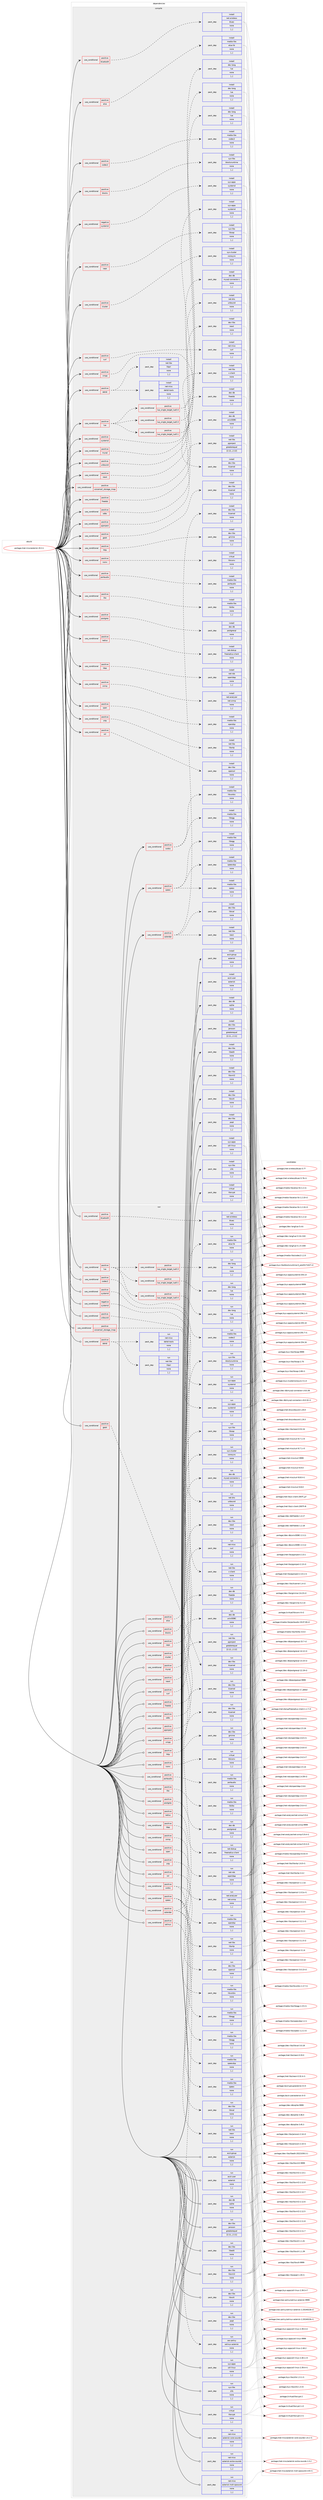 digraph prolog {

# *************
# Graph options
# *************

newrank=true;
concentrate=true;
compound=true;
graph [rankdir=LR,fontname=Helvetica,fontsize=10,ranksep=1.5];#, ranksep=2.5, nodesep=0.2];
edge  [arrowhead=vee];
node  [fontname=Helvetica,fontsize=10];

# **********
# The ebuild
# **********

subgraph cluster_leftcol {
color=gray;
label=<<i>ebuild</i>>;
id [label="portage://net-misc/asterisk-20.3.1", color=red, width=4, href="../net-misc/asterisk-20.3.1.svg"];
}

# ****************
# The dependencies
# ****************

subgraph cluster_midcol {
color=gray;
label=<<i>dependencies</i>>;
subgraph cluster_compile {
fillcolor="#eeeeee";
style=filled;
label=<<i>compile</i>>;
subgraph cond95819 {
dependency365983 [label=<<TABLE BORDER="0" CELLBORDER="1" CELLSPACING="0" CELLPADDING="4"><TR><TD ROWSPAN="3" CELLPADDING="10">use_conditional</TD></TR><TR><TD>negative</TD></TR><TR><TD>systemd</TD></TR></TABLE>>, shape=none, color=red];
subgraph pack267503 {
dependency365984 [label=<<TABLE BORDER="0" CELLBORDER="1" CELLSPACING="0" CELLPADDING="4" WIDTH="220"><TR><TD ROWSPAN="6" CELLPADDING="30">pack_dep</TD></TR><TR><TD WIDTH="110">install</TD></TR><TR><TD>sys-apps</TD></TR><TR><TD>systemd</TD></TR><TR><TD>none</TD></TR><TR><TD>[,,]</TD></TR></TABLE>>, shape=none, color=blue];
}
dependency365983:e -> dependency365984:w [weight=20,style="dashed",arrowhead="vee"];
}
id:e -> dependency365983:w [weight=20,style="solid",arrowhead="vee"];
subgraph cond95820 {
dependency365985 [label=<<TABLE BORDER="0" CELLBORDER="1" CELLSPACING="0" CELLPADDING="4"><TR><TD ROWSPAN="3" CELLPADDING="10">use_conditional</TD></TR><TR><TD>positive</TD></TR><TR><TD>alsa</TD></TR></TABLE>>, shape=none, color=red];
subgraph pack267504 {
dependency365986 [label=<<TABLE BORDER="0" CELLBORDER="1" CELLSPACING="0" CELLPADDING="4" WIDTH="220"><TR><TD ROWSPAN="6" CELLPADDING="30">pack_dep</TD></TR><TR><TD WIDTH="110">install</TD></TR><TR><TD>media-libs</TD></TR><TR><TD>alsa-lib</TD></TR><TR><TD>none</TD></TR><TR><TD>[,,]</TD></TR></TABLE>>, shape=none, color=blue];
}
dependency365985:e -> dependency365986:w [weight=20,style="dashed",arrowhead="vee"];
}
id:e -> dependency365985:w [weight=20,style="solid",arrowhead="vee"];
subgraph cond95821 {
dependency365987 [label=<<TABLE BORDER="0" CELLBORDER="1" CELLSPACING="0" CELLPADDING="4"><TR><TD ROWSPAN="3" CELLPADDING="10">use_conditional</TD></TR><TR><TD>positive</TD></TR><TR><TD>blocks</TD></TR></TABLE>>, shape=none, color=red];
subgraph pack267505 {
dependency365988 [label=<<TABLE BORDER="0" CELLBORDER="1" CELLSPACING="0" CELLPADDING="4" WIDTH="220"><TR><TD ROWSPAN="6" CELLPADDING="30">pack_dep</TD></TR><TR><TD WIDTH="110">install</TD></TR><TR><TD>sys-libs</TD></TR><TR><TD>blocksruntime</TD></TR><TR><TD>none</TD></TR><TR><TD>[,,]</TD></TR></TABLE>>, shape=none, color=blue];
}
dependency365987:e -> dependency365988:w [weight=20,style="dashed",arrowhead="vee"];
}
id:e -> dependency365987:w [weight=20,style="solid",arrowhead="vee"];
subgraph cond95822 {
dependency365989 [label=<<TABLE BORDER="0" CELLBORDER="1" CELLSPACING="0" CELLPADDING="4"><TR><TD ROWSPAN="3" CELLPADDING="10">use_conditional</TD></TR><TR><TD>positive</TD></TR><TR><TD>bluetooth</TD></TR></TABLE>>, shape=none, color=red];
subgraph pack267506 {
dependency365990 [label=<<TABLE BORDER="0" CELLBORDER="1" CELLSPACING="0" CELLPADDING="4" WIDTH="220"><TR><TD ROWSPAN="6" CELLPADDING="30">pack_dep</TD></TR><TR><TD WIDTH="110">install</TD></TR><TR><TD>net-wireless</TD></TR><TR><TD>bluez</TD></TR><TR><TD>none</TD></TR><TR><TD>[,,]</TD></TR></TABLE>>, shape=none, color=blue];
}
dependency365989:e -> dependency365990:w [weight=20,style="dashed",arrowhead="vee"];
}
id:e -> dependency365989:w [weight=20,style="solid",arrowhead="vee"];
subgraph cond95823 {
dependency365991 [label=<<TABLE BORDER="0" CELLBORDER="1" CELLSPACING="0" CELLPADDING="4"><TR><TD ROWSPAN="3" CELLPADDING="10">use_conditional</TD></TR><TR><TD>positive</TD></TR><TR><TD>calendar</TD></TR></TABLE>>, shape=none, color=red];
subgraph pack267507 {
dependency365992 [label=<<TABLE BORDER="0" CELLBORDER="1" CELLSPACING="0" CELLPADDING="4" WIDTH="220"><TR><TD ROWSPAN="6" CELLPADDING="30">pack_dep</TD></TR><TR><TD WIDTH="110">install</TD></TR><TR><TD>net-libs</TD></TR><TR><TD>neon</TD></TR><TR><TD>none</TD></TR><TR><TD>[,,]</TD></TR></TABLE>>, shape=none, color=blue];
}
dependency365991:e -> dependency365992:w [weight=20,style="dashed",arrowhead="vee"];
subgraph pack267508 {
dependency365993 [label=<<TABLE BORDER="0" CELLBORDER="1" CELLSPACING="0" CELLPADDING="4" WIDTH="220"><TR><TD ROWSPAN="6" CELLPADDING="30">pack_dep</TD></TR><TR><TD WIDTH="110">install</TD></TR><TR><TD>dev-libs</TD></TR><TR><TD>libical</TD></TR><TR><TD>none</TD></TR><TR><TD>[,,]</TD></TR></TABLE>>, shape=none, color=blue];
}
dependency365991:e -> dependency365993:w [weight=20,style="dashed",arrowhead="vee"];
subgraph pack267509 {
dependency365994 [label=<<TABLE BORDER="0" CELLBORDER="1" CELLSPACING="0" CELLPADDING="4" WIDTH="220"><TR><TD ROWSPAN="6" CELLPADDING="30">pack_dep</TD></TR><TR><TD WIDTH="110">install</TD></TR><TR><TD>dev-libs</TD></TR><TR><TD>iksemel</TD></TR><TR><TD>none</TD></TR><TR><TD>[,,]</TD></TR></TABLE>>, shape=none, color=blue];
}
dependency365991:e -> dependency365994:w [weight=20,style="dashed",arrowhead="vee"];
}
id:e -> dependency365991:w [weight=20,style="solid",arrowhead="vee"];
subgraph cond95824 {
dependency365995 [label=<<TABLE BORDER="0" CELLBORDER="1" CELLSPACING="0" CELLPADDING="4"><TR><TD ROWSPAN="3" CELLPADDING="10">use_conditional</TD></TR><TR><TD>positive</TD></TR><TR><TD>caps</TD></TR></TABLE>>, shape=none, color=red];
subgraph pack267510 {
dependency365996 [label=<<TABLE BORDER="0" CELLBORDER="1" CELLSPACING="0" CELLPADDING="4" WIDTH="220"><TR><TD ROWSPAN="6" CELLPADDING="30">pack_dep</TD></TR><TR><TD WIDTH="110">install</TD></TR><TR><TD>sys-libs</TD></TR><TR><TD>libcap</TD></TR><TR><TD>none</TD></TR><TR><TD>[,,]</TD></TR></TABLE>>, shape=none, color=blue];
}
dependency365995:e -> dependency365996:w [weight=20,style="dashed",arrowhead="vee"];
}
id:e -> dependency365995:w [weight=20,style="solid",arrowhead="vee"];
subgraph cond95825 {
dependency365997 [label=<<TABLE BORDER="0" CELLBORDER="1" CELLSPACING="0" CELLPADDING="4"><TR><TD ROWSPAN="3" CELLPADDING="10">use_conditional</TD></TR><TR><TD>positive</TD></TR><TR><TD>cluster</TD></TR></TABLE>>, shape=none, color=red];
subgraph pack267511 {
dependency365998 [label=<<TABLE BORDER="0" CELLBORDER="1" CELLSPACING="0" CELLPADDING="4" WIDTH="220"><TR><TD ROWSPAN="6" CELLPADDING="30">pack_dep</TD></TR><TR><TD WIDTH="110">install</TD></TR><TR><TD>sys-cluster</TD></TR><TR><TD>corosync</TD></TR><TR><TD>none</TD></TR><TR><TD>[,,]</TD></TR></TABLE>>, shape=none, color=blue];
}
dependency365997:e -> dependency365998:w [weight=20,style="dashed",arrowhead="vee"];
}
id:e -> dependency365997:w [weight=20,style="solid",arrowhead="vee"];
subgraph cond95826 {
dependency365999 [label=<<TABLE BORDER="0" CELLBORDER="1" CELLSPACING="0" CELLPADDING="4"><TR><TD ROWSPAN="3" CELLPADDING="10">use_conditional</TD></TR><TR><TD>positive</TD></TR><TR><TD>codec2</TD></TR></TABLE>>, shape=none, color=red];
subgraph pack267512 {
dependency366000 [label=<<TABLE BORDER="0" CELLBORDER="1" CELLSPACING="0" CELLPADDING="4" WIDTH="220"><TR><TD ROWSPAN="6" CELLPADDING="30">pack_dep</TD></TR><TR><TD WIDTH="110">install</TD></TR><TR><TD>media-libs</TD></TR><TR><TD>codec2</TD></TR><TR><TD>none</TD></TR><TR><TD>[,,]</TD></TR></TABLE>>, shape=none, color=blue];
}
dependency365999:e -> dependency366000:w [weight=20,style="dashed",arrowhead="vee"];
}
id:e -> dependency365999:w [weight=20,style="solid",arrowhead="vee"];
subgraph cond95827 {
dependency366001 [label=<<TABLE BORDER="0" CELLBORDER="1" CELLSPACING="0" CELLPADDING="4"><TR><TD ROWSPAN="3" CELLPADDING="10">use_conditional</TD></TR><TR><TD>positive</TD></TR><TR><TD>curl</TD></TR></TABLE>>, shape=none, color=red];
subgraph pack267513 {
dependency366002 [label=<<TABLE BORDER="0" CELLBORDER="1" CELLSPACING="0" CELLPADDING="4" WIDTH="220"><TR><TD ROWSPAN="6" CELLPADDING="30">pack_dep</TD></TR><TR><TD WIDTH="110">install</TD></TR><TR><TD>net-misc</TD></TR><TR><TD>curl</TD></TR><TR><TD>none</TD></TR><TR><TD>[,,]</TD></TR></TABLE>>, shape=none, color=blue];
}
dependency366001:e -> dependency366002:w [weight=20,style="dashed",arrowhead="vee"];
}
id:e -> dependency366001:w [weight=20,style="solid",arrowhead="vee"];
subgraph cond95828 {
dependency366003 [label=<<TABLE BORDER="0" CELLBORDER="1" CELLSPACING="0" CELLPADDING="4"><TR><TD ROWSPAN="3" CELLPADDING="10">use_conditional</TD></TR><TR><TD>positive</TD></TR><TR><TD>dahdi</TD></TR></TABLE>>, shape=none, color=red];
subgraph pack267514 {
dependency366004 [label=<<TABLE BORDER="0" CELLBORDER="1" CELLSPACING="0" CELLPADDING="4" WIDTH="220"><TR><TD ROWSPAN="6" CELLPADDING="30">pack_dep</TD></TR><TR><TD WIDTH="110">install</TD></TR><TR><TD>net-libs</TD></TR><TR><TD>libpri</TD></TR><TR><TD>none</TD></TR><TR><TD>[,,]</TD></TR></TABLE>>, shape=none, color=blue];
}
dependency366003:e -> dependency366004:w [weight=20,style="dashed",arrowhead="vee"];
subgraph pack267515 {
dependency366005 [label=<<TABLE BORDER="0" CELLBORDER="1" CELLSPACING="0" CELLPADDING="4" WIDTH="220"><TR><TD ROWSPAN="6" CELLPADDING="30">pack_dep</TD></TR><TR><TD WIDTH="110">install</TD></TR><TR><TD>net-misc</TD></TR><TR><TD>dahdi-tools</TD></TR><TR><TD>none</TD></TR><TR><TD>[,,]</TD></TR></TABLE>>, shape=none, color=blue];
}
dependency366003:e -> dependency366005:w [weight=20,style="dashed",arrowhead="vee"];
}
id:e -> dependency366003:w [weight=20,style="solid",arrowhead="vee"];
subgraph cond95829 {
dependency366006 [label=<<TABLE BORDER="0" CELLBORDER="1" CELLSPACING="0" CELLPADDING="4"><TR><TD ROWSPAN="3" CELLPADDING="10">use_conditional</TD></TR><TR><TD>positive</TD></TR><TR><TD>freetds</TD></TR></TABLE>>, shape=none, color=red];
subgraph pack267516 {
dependency366007 [label=<<TABLE BORDER="0" CELLBORDER="1" CELLSPACING="0" CELLPADDING="4" WIDTH="220"><TR><TD ROWSPAN="6" CELLPADDING="30">pack_dep</TD></TR><TR><TD WIDTH="110">install</TD></TR><TR><TD>dev-db</TD></TR><TR><TD>freetds</TD></TR><TR><TD>none</TD></TR><TR><TD>[,,]</TD></TR></TABLE>>, shape=none, color=blue];
}
dependency366006:e -> dependency366007:w [weight=20,style="dashed",arrowhead="vee"];
}
id:e -> dependency366006:w [weight=20,style="solid",arrowhead="vee"];
subgraph cond95830 {
dependency366008 [label=<<TABLE BORDER="0" CELLBORDER="1" CELLSPACING="0" CELLPADDING="4"><TR><TD ROWSPAN="3" CELLPADDING="10">use_conditional</TD></TR><TR><TD>positive</TD></TR><TR><TD>gtalk</TD></TR></TABLE>>, shape=none, color=red];
subgraph pack267517 {
dependency366009 [label=<<TABLE BORDER="0" CELLBORDER="1" CELLSPACING="0" CELLPADDING="4" WIDTH="220"><TR><TD ROWSPAN="6" CELLPADDING="30">pack_dep</TD></TR><TR><TD WIDTH="110">install</TD></TR><TR><TD>dev-libs</TD></TR><TR><TD>iksemel</TD></TR><TR><TD>none</TD></TR><TR><TD>[,,]</TD></TR></TABLE>>, shape=none, color=blue];
}
dependency366008:e -> dependency366009:w [weight=20,style="dashed",arrowhead="vee"];
}
id:e -> dependency366008:w [weight=20,style="solid",arrowhead="vee"];
subgraph cond95831 {
dependency366010 [label=<<TABLE BORDER="0" CELLBORDER="1" CELLSPACING="0" CELLPADDING="4"><TR><TD ROWSPAN="3" CELLPADDING="10">use_conditional</TD></TR><TR><TD>positive</TD></TR><TR><TD>http</TD></TR></TABLE>>, shape=none, color=red];
subgraph pack267518 {
dependency366011 [label=<<TABLE BORDER="0" CELLBORDER="1" CELLSPACING="0" CELLPADDING="4" WIDTH="220"><TR><TD ROWSPAN="6" CELLPADDING="30">pack_dep</TD></TR><TR><TD WIDTH="110">install</TD></TR><TR><TD>dev-libs</TD></TR><TR><TD>gmime</TD></TR><TR><TD>none</TD></TR><TR><TD>[,,]</TD></TR></TABLE>>, shape=none, color=blue];
}
dependency366010:e -> dependency366011:w [weight=20,style="dashed",arrowhead="vee"];
}
id:e -> dependency366010:w [weight=20,style="solid",arrowhead="vee"];
subgraph cond95832 {
dependency366012 [label=<<TABLE BORDER="0" CELLBORDER="1" CELLSPACING="0" CELLPADDING="4"><TR><TD ROWSPAN="3" CELLPADDING="10">use_conditional</TD></TR><TR><TD>positive</TD></TR><TR><TD>iconv</TD></TR></TABLE>>, shape=none, color=red];
subgraph pack267519 {
dependency366013 [label=<<TABLE BORDER="0" CELLBORDER="1" CELLSPACING="0" CELLPADDING="4" WIDTH="220"><TR><TD ROWSPAN="6" CELLPADDING="30">pack_dep</TD></TR><TR><TD WIDTH="110">install</TD></TR><TR><TD>virtual</TD></TR><TR><TD>libiconv</TD></TR><TR><TD>none</TD></TR><TR><TD>[,,]</TD></TR></TABLE>>, shape=none, color=blue];
}
dependency366012:e -> dependency366013:w [weight=20,style="dashed",arrowhead="vee"];
}
id:e -> dependency366012:w [weight=20,style="solid",arrowhead="vee"];
subgraph cond95833 {
dependency366014 [label=<<TABLE BORDER="0" CELLBORDER="1" CELLSPACING="0" CELLPADDING="4"><TR><TD ROWSPAN="3" CELLPADDING="10">use_conditional</TD></TR><TR><TD>positive</TD></TR><TR><TD>ilbc</TD></TR></TABLE>>, shape=none, color=red];
subgraph pack267520 {
dependency366015 [label=<<TABLE BORDER="0" CELLBORDER="1" CELLSPACING="0" CELLPADDING="4" WIDTH="220"><TR><TD ROWSPAN="6" CELLPADDING="30">pack_dep</TD></TR><TR><TD WIDTH="110">install</TD></TR><TR><TD>media-libs</TD></TR><TR><TD>libilbc</TD></TR><TR><TD>none</TD></TR><TR><TD>[,,]</TD></TR></TABLE>>, shape=none, color=blue];
}
dependency366014:e -> dependency366015:w [weight=20,style="dashed",arrowhead="vee"];
}
id:e -> dependency366014:w [weight=20,style="solid",arrowhead="vee"];
subgraph cond95834 {
dependency366016 [label=<<TABLE BORDER="0" CELLBORDER="1" CELLSPACING="0" CELLPADDING="4"><TR><TD ROWSPAN="3" CELLPADDING="10">use_conditional</TD></TR><TR><TD>positive</TD></TR><TR><TD>ldap</TD></TR></TABLE>>, shape=none, color=red];
subgraph pack267521 {
dependency366017 [label=<<TABLE BORDER="0" CELLBORDER="1" CELLSPACING="0" CELLPADDING="4" WIDTH="220"><TR><TD ROWSPAN="6" CELLPADDING="30">pack_dep</TD></TR><TR><TD WIDTH="110">install</TD></TR><TR><TD>net-nds</TD></TR><TR><TD>openldap</TD></TR><TR><TD>none</TD></TR><TR><TD>[,,]</TD></TR></TABLE>>, shape=none, color=blue];
}
dependency366016:e -> dependency366017:w [weight=20,style="dashed",arrowhead="vee"];
}
id:e -> dependency366016:w [weight=20,style="solid",arrowhead="vee"];
subgraph cond95835 {
dependency366018 [label=<<TABLE BORDER="0" CELLBORDER="1" CELLSPACING="0" CELLPADDING="4"><TR><TD ROWSPAN="3" CELLPADDING="10">use_conditional</TD></TR><TR><TD>positive</TD></TR><TR><TD>lua</TD></TR></TABLE>>, shape=none, color=red];
subgraph cond95836 {
dependency366019 [label=<<TABLE BORDER="0" CELLBORDER="1" CELLSPACING="0" CELLPADDING="4"><TR><TD ROWSPAN="3" CELLPADDING="10">use_conditional</TD></TR><TR><TD>positive</TD></TR><TR><TD>lua_single_target_lua5-1</TD></TR></TABLE>>, shape=none, color=red];
subgraph pack267522 {
dependency366020 [label=<<TABLE BORDER="0" CELLBORDER="1" CELLSPACING="0" CELLPADDING="4" WIDTH="220"><TR><TD ROWSPAN="6" CELLPADDING="30">pack_dep</TD></TR><TR><TD WIDTH="110">install</TD></TR><TR><TD>dev-lang</TD></TR><TR><TD>lua</TD></TR><TR><TD>none</TD></TR><TR><TD>[,,]</TD></TR></TABLE>>, shape=none, color=blue];
}
dependency366019:e -> dependency366020:w [weight=20,style="dashed",arrowhead="vee"];
}
dependency366018:e -> dependency366019:w [weight=20,style="dashed",arrowhead="vee"];
subgraph cond95837 {
dependency366021 [label=<<TABLE BORDER="0" CELLBORDER="1" CELLSPACING="0" CELLPADDING="4"><TR><TD ROWSPAN="3" CELLPADDING="10">use_conditional</TD></TR><TR><TD>positive</TD></TR><TR><TD>lua_single_target_lua5-3</TD></TR></TABLE>>, shape=none, color=red];
subgraph pack267523 {
dependency366022 [label=<<TABLE BORDER="0" CELLBORDER="1" CELLSPACING="0" CELLPADDING="4" WIDTH="220"><TR><TD ROWSPAN="6" CELLPADDING="30">pack_dep</TD></TR><TR><TD WIDTH="110">install</TD></TR><TR><TD>dev-lang</TD></TR><TR><TD>lua</TD></TR><TR><TD>none</TD></TR><TR><TD>[,,]</TD></TR></TABLE>>, shape=none, color=blue];
}
dependency366021:e -> dependency366022:w [weight=20,style="dashed",arrowhead="vee"];
}
dependency366018:e -> dependency366021:w [weight=20,style="dashed",arrowhead="vee"];
subgraph cond95838 {
dependency366023 [label=<<TABLE BORDER="0" CELLBORDER="1" CELLSPACING="0" CELLPADDING="4"><TR><TD ROWSPAN="3" CELLPADDING="10">use_conditional</TD></TR><TR><TD>positive</TD></TR><TR><TD>lua_single_target_lua5-4</TD></TR></TABLE>>, shape=none, color=red];
subgraph pack267524 {
dependency366024 [label=<<TABLE BORDER="0" CELLBORDER="1" CELLSPACING="0" CELLPADDING="4" WIDTH="220"><TR><TD ROWSPAN="6" CELLPADDING="30">pack_dep</TD></TR><TR><TD WIDTH="110">install</TD></TR><TR><TD>dev-lang</TD></TR><TR><TD>lua</TD></TR><TR><TD>none</TD></TR><TR><TD>[,,]</TD></TR></TABLE>>, shape=none, color=blue];
}
dependency366023:e -> dependency366024:w [weight=20,style="dashed",arrowhead="vee"];
}
dependency366018:e -> dependency366023:w [weight=20,style="dashed",arrowhead="vee"];
}
id:e -> dependency366018:w [weight=20,style="solid",arrowhead="vee"];
subgraph cond95839 {
dependency366025 [label=<<TABLE BORDER="0" CELLBORDER="1" CELLSPACING="0" CELLPADDING="4"><TR><TD ROWSPAN="3" CELLPADDING="10">use_conditional</TD></TR><TR><TD>positive</TD></TR><TR><TD>mysql</TD></TR></TABLE>>, shape=none, color=red];
subgraph pack267525 {
dependency366026 [label=<<TABLE BORDER="0" CELLBORDER="1" CELLSPACING="0" CELLPADDING="4" WIDTH="220"><TR><TD ROWSPAN="6" CELLPADDING="30">pack_dep</TD></TR><TR><TD WIDTH="110">install</TD></TR><TR><TD>dev-db</TD></TR><TR><TD>mysql-connector-c</TD></TR><TR><TD>none</TD></TR><TR><TD>[,,]</TD></TR></TABLE>>, shape=none, color=blue];
}
dependency366025:e -> dependency366026:w [weight=20,style="dashed",arrowhead="vee"];
}
id:e -> dependency366025:w [weight=20,style="solid",arrowhead="vee"];
subgraph cond95840 {
dependency366027 [label=<<TABLE BORDER="0" CELLBORDER="1" CELLSPACING="0" CELLPADDING="4"><TR><TD ROWSPAN="3" CELLPADDING="10">use_conditional</TD></TR><TR><TD>positive</TD></TR><TR><TD>newt</TD></TR></TABLE>>, shape=none, color=red];
subgraph pack267526 {
dependency366028 [label=<<TABLE BORDER="0" CELLBORDER="1" CELLSPACING="0" CELLPADDING="4" WIDTH="220"><TR><TD ROWSPAN="6" CELLPADDING="30">pack_dep</TD></TR><TR><TD WIDTH="110">install</TD></TR><TR><TD>dev-libs</TD></TR><TR><TD>newt</TD></TR><TR><TD>none</TD></TR><TR><TD>[,,]</TD></TR></TABLE>>, shape=none, color=blue];
}
dependency366027:e -> dependency366028:w [weight=20,style="dashed",arrowhead="vee"];
}
id:e -> dependency366027:w [weight=20,style="solid",arrowhead="vee"];
subgraph cond95841 {
dependency366029 [label=<<TABLE BORDER="0" CELLBORDER="1" CELLSPACING="0" CELLPADDING="4"><TR><TD ROWSPAN="3" CELLPADDING="10">use_conditional</TD></TR><TR><TD>positive</TD></TR><TR><TD>odbc</TD></TR></TABLE>>, shape=none, color=red];
subgraph pack267527 {
dependency366030 [label=<<TABLE BORDER="0" CELLBORDER="1" CELLSPACING="0" CELLPADDING="4" WIDTH="220"><TR><TD ROWSPAN="6" CELLPADDING="30">pack_dep</TD></TR><TR><TD WIDTH="110">install</TD></TR><TR><TD>dev-db</TD></TR><TR><TD>unixODBC</TD></TR><TR><TD>none</TD></TR><TR><TD>[,,]</TD></TR></TABLE>>, shape=none, color=blue];
}
dependency366029:e -> dependency366030:w [weight=20,style="dashed",arrowhead="vee"];
}
id:e -> dependency366029:w [weight=20,style="solid",arrowhead="vee"];
subgraph cond95842 {
dependency366031 [label=<<TABLE BORDER="0" CELLBORDER="1" CELLSPACING="0" CELLPADDING="4"><TR><TD ROWSPAN="3" CELLPADDING="10">use_conditional</TD></TR><TR><TD>positive</TD></TR><TR><TD>pjproject</TD></TR></TABLE>>, shape=none, color=red];
subgraph pack267528 {
dependency366032 [label=<<TABLE BORDER="0" CELLBORDER="1" CELLSPACING="0" CELLPADDING="4" WIDTH="220"><TR><TD ROWSPAN="6" CELLPADDING="30">pack_dep</TD></TR><TR><TD WIDTH="110">install</TD></TR><TR><TD>net-libs</TD></TR><TR><TD>pjproject</TD></TR><TR><TD>greaterequal</TD></TR><TR><TD>[2.12,,,2.12]</TD></TR></TABLE>>, shape=none, color=blue];
}
dependency366031:e -> dependency366032:w [weight=20,style="dashed",arrowhead="vee"];
}
id:e -> dependency366031:w [weight=20,style="solid",arrowhead="vee"];
subgraph cond95843 {
dependency366033 [label=<<TABLE BORDER="0" CELLBORDER="1" CELLSPACING="0" CELLPADDING="4"><TR><TD ROWSPAN="3" CELLPADDING="10">use_conditional</TD></TR><TR><TD>positive</TD></TR><TR><TD>portaudio</TD></TR></TABLE>>, shape=none, color=red];
subgraph pack267529 {
dependency366034 [label=<<TABLE BORDER="0" CELLBORDER="1" CELLSPACING="0" CELLPADDING="4" WIDTH="220"><TR><TD ROWSPAN="6" CELLPADDING="30">pack_dep</TD></TR><TR><TD WIDTH="110">install</TD></TR><TR><TD>media-libs</TD></TR><TR><TD>portaudio</TD></TR><TR><TD>none</TD></TR><TR><TD>[,,]</TD></TR></TABLE>>, shape=none, color=blue];
}
dependency366033:e -> dependency366034:w [weight=20,style="dashed",arrowhead="vee"];
}
id:e -> dependency366033:w [weight=20,style="solid",arrowhead="vee"];
subgraph cond95844 {
dependency366035 [label=<<TABLE BORDER="0" CELLBORDER="1" CELLSPACING="0" CELLPADDING="4"><TR><TD ROWSPAN="3" CELLPADDING="10">use_conditional</TD></TR><TR><TD>positive</TD></TR><TR><TD>postgres</TD></TR></TABLE>>, shape=none, color=red];
subgraph pack267530 {
dependency366036 [label=<<TABLE BORDER="0" CELLBORDER="1" CELLSPACING="0" CELLPADDING="4" WIDTH="220"><TR><TD ROWSPAN="6" CELLPADDING="30">pack_dep</TD></TR><TR><TD WIDTH="110">install</TD></TR><TR><TD>dev-db</TD></TR><TR><TD>postgresql</TD></TR><TR><TD>none</TD></TR><TR><TD>[,,]</TD></TR></TABLE>>, shape=none, color=blue];
}
dependency366035:e -> dependency366036:w [weight=20,style="dashed",arrowhead="vee"];
}
id:e -> dependency366035:w [weight=20,style="solid",arrowhead="vee"];
subgraph cond95845 {
dependency366037 [label=<<TABLE BORDER="0" CELLBORDER="1" CELLSPACING="0" CELLPADDING="4"><TR><TD ROWSPAN="3" CELLPADDING="10">use_conditional</TD></TR><TR><TD>positive</TD></TR><TR><TD>radius</TD></TR></TABLE>>, shape=none, color=red];
subgraph pack267531 {
dependency366038 [label=<<TABLE BORDER="0" CELLBORDER="1" CELLSPACING="0" CELLPADDING="4" WIDTH="220"><TR><TD ROWSPAN="6" CELLPADDING="30">pack_dep</TD></TR><TR><TD WIDTH="110">install</TD></TR><TR><TD>net-dialup</TD></TR><TR><TD>freeradius-client</TD></TR><TR><TD>none</TD></TR><TR><TD>[,,]</TD></TR></TABLE>>, shape=none, color=blue];
}
dependency366037:e -> dependency366038:w [weight=20,style="dashed",arrowhead="vee"];
}
id:e -> dependency366037:w [weight=20,style="solid",arrowhead="vee"];
subgraph cond95846 {
dependency366039 [label=<<TABLE BORDER="0" CELLBORDER="1" CELLSPACING="0" CELLPADDING="4"><TR><TD ROWSPAN="3" CELLPADDING="10">use_conditional</TD></TR><TR><TD>positive</TD></TR><TR><TD>snmp</TD></TR></TABLE>>, shape=none, color=red];
subgraph pack267532 {
dependency366040 [label=<<TABLE BORDER="0" CELLBORDER="1" CELLSPACING="0" CELLPADDING="4" WIDTH="220"><TR><TD ROWSPAN="6" CELLPADDING="30">pack_dep</TD></TR><TR><TD WIDTH="110">install</TD></TR><TR><TD>net-analyzer</TD></TR><TR><TD>net-snmp</TD></TR><TR><TD>none</TD></TR><TR><TD>[,,]</TD></TR></TABLE>>, shape=none, color=blue];
}
dependency366039:e -> dependency366040:w [weight=20,style="dashed",arrowhead="vee"];
}
id:e -> dependency366039:w [weight=20,style="solid",arrowhead="vee"];
subgraph cond95847 {
dependency366041 [label=<<TABLE BORDER="0" CELLBORDER="1" CELLSPACING="0" CELLPADDING="4"><TR><TD ROWSPAN="3" CELLPADDING="10">use_conditional</TD></TR><TR><TD>positive</TD></TR><TR><TD>span</TD></TR></TABLE>>, shape=none, color=red];
subgraph pack267533 {
dependency366042 [label=<<TABLE BORDER="0" CELLBORDER="1" CELLSPACING="0" CELLPADDING="4" WIDTH="220"><TR><TD ROWSPAN="6" CELLPADDING="30">pack_dep</TD></TR><TR><TD WIDTH="110">install</TD></TR><TR><TD>media-libs</TD></TR><TR><TD>spandsp</TD></TR><TR><TD>none</TD></TR><TR><TD>[,,]</TD></TR></TABLE>>, shape=none, color=blue];
}
dependency366041:e -> dependency366042:w [weight=20,style="dashed",arrowhead="vee"];
}
id:e -> dependency366041:w [weight=20,style="solid",arrowhead="vee"];
subgraph cond95848 {
dependency366043 [label=<<TABLE BORDER="0" CELLBORDER="1" CELLSPACING="0" CELLPADDING="4"><TR><TD ROWSPAN="3" CELLPADDING="10">use_conditional</TD></TR><TR><TD>positive</TD></TR><TR><TD>speex</TD></TR></TABLE>>, shape=none, color=red];
subgraph pack267534 {
dependency366044 [label=<<TABLE BORDER="0" CELLBORDER="1" CELLSPACING="0" CELLPADDING="4" WIDTH="220"><TR><TD ROWSPAN="6" CELLPADDING="30">pack_dep</TD></TR><TR><TD WIDTH="110">install</TD></TR><TR><TD>media-libs</TD></TR><TR><TD>libogg</TD></TR><TR><TD>none</TD></TR><TR><TD>[,,]</TD></TR></TABLE>>, shape=none, color=blue];
}
dependency366043:e -> dependency366044:w [weight=20,style="dashed",arrowhead="vee"];
subgraph pack267535 {
dependency366045 [label=<<TABLE BORDER="0" CELLBORDER="1" CELLSPACING="0" CELLPADDING="4" WIDTH="220"><TR><TD ROWSPAN="6" CELLPADDING="30">pack_dep</TD></TR><TR><TD WIDTH="110">install</TD></TR><TR><TD>media-libs</TD></TR><TR><TD>speex</TD></TR><TR><TD>none</TD></TR><TR><TD>[,,]</TD></TR></TABLE>>, shape=none, color=blue];
}
dependency366043:e -> dependency366045:w [weight=20,style="dashed",arrowhead="vee"];
subgraph pack267536 {
dependency366046 [label=<<TABLE BORDER="0" CELLBORDER="1" CELLSPACING="0" CELLPADDING="4" WIDTH="220"><TR><TD ROWSPAN="6" CELLPADDING="30">pack_dep</TD></TR><TR><TD WIDTH="110">install</TD></TR><TR><TD>media-libs</TD></TR><TR><TD>speexdsp</TD></TR><TR><TD>none</TD></TR><TR><TD>[,,]</TD></TR></TABLE>>, shape=none, color=blue];
}
dependency366043:e -> dependency366046:w [weight=20,style="dashed",arrowhead="vee"];
}
id:e -> dependency366043:w [weight=20,style="solid",arrowhead="vee"];
subgraph cond95849 {
dependency366047 [label=<<TABLE BORDER="0" CELLBORDER="1" CELLSPACING="0" CELLPADDING="4"><TR><TD ROWSPAN="3" CELLPADDING="10">use_conditional</TD></TR><TR><TD>positive</TD></TR><TR><TD>srtp</TD></TR></TABLE>>, shape=none, color=red];
subgraph pack267537 {
dependency366048 [label=<<TABLE BORDER="0" CELLBORDER="1" CELLSPACING="0" CELLPADDING="4" WIDTH="220"><TR><TD ROWSPAN="6" CELLPADDING="30">pack_dep</TD></TR><TR><TD WIDTH="110">install</TD></TR><TR><TD>net-libs</TD></TR><TR><TD>libsrtp</TD></TR><TR><TD>none</TD></TR><TR><TD>[,,]</TD></TR></TABLE>>, shape=none, color=blue];
}
dependency366047:e -> dependency366048:w [weight=20,style="dashed",arrowhead="vee"];
}
id:e -> dependency366047:w [weight=20,style="solid",arrowhead="vee"];
subgraph cond95850 {
dependency366049 [label=<<TABLE BORDER="0" CELLBORDER="1" CELLSPACING="0" CELLPADDING="4"><TR><TD ROWSPAN="3" CELLPADDING="10">use_conditional</TD></TR><TR><TD>positive</TD></TR><TR><TD>ssl</TD></TR></TABLE>>, shape=none, color=red];
subgraph pack267538 {
dependency366050 [label=<<TABLE BORDER="0" CELLBORDER="1" CELLSPACING="0" CELLPADDING="4" WIDTH="220"><TR><TD ROWSPAN="6" CELLPADDING="30">pack_dep</TD></TR><TR><TD WIDTH="110">install</TD></TR><TR><TD>dev-libs</TD></TR><TR><TD>openssl</TD></TR><TR><TD>none</TD></TR><TR><TD>[,,]</TD></TR></TABLE>>, shape=none, color=blue];
}
dependency366049:e -> dependency366050:w [weight=20,style="dashed",arrowhead="vee"];
}
id:e -> dependency366049:w [weight=20,style="solid",arrowhead="vee"];
subgraph cond95851 {
dependency366051 [label=<<TABLE BORDER="0" CELLBORDER="1" CELLSPACING="0" CELLPADDING="4"><TR><TD ROWSPAN="3" CELLPADDING="10">use_conditional</TD></TR><TR><TD>positive</TD></TR><TR><TD>systemd</TD></TR></TABLE>>, shape=none, color=red];
subgraph pack267539 {
dependency366052 [label=<<TABLE BORDER="0" CELLBORDER="1" CELLSPACING="0" CELLPADDING="4" WIDTH="220"><TR><TD ROWSPAN="6" CELLPADDING="30">pack_dep</TD></TR><TR><TD WIDTH="110">install</TD></TR><TR><TD>sys-apps</TD></TR><TR><TD>systemd</TD></TR><TR><TD>none</TD></TR><TR><TD>[,,]</TD></TR></TABLE>>, shape=none, color=blue];
}
dependency366051:e -> dependency366052:w [weight=20,style="dashed",arrowhead="vee"];
}
id:e -> dependency366051:w [weight=20,style="solid",arrowhead="vee"];
subgraph cond95852 {
dependency366053 [label=<<TABLE BORDER="0" CELLBORDER="1" CELLSPACING="0" CELLPADDING="4"><TR><TD ROWSPAN="3" CELLPADDING="10">use_conditional</TD></TR><TR><TD>positive</TD></TR><TR><TD>unbound</TD></TR></TABLE>>, shape=none, color=red];
subgraph pack267540 {
dependency366054 [label=<<TABLE BORDER="0" CELLBORDER="1" CELLSPACING="0" CELLPADDING="4" WIDTH="220"><TR><TD ROWSPAN="6" CELLPADDING="30">pack_dep</TD></TR><TR><TD WIDTH="110">install</TD></TR><TR><TD>net-dns</TD></TR><TR><TD>unbound</TD></TR><TR><TD>none</TD></TR><TR><TD>[,,]</TD></TR></TABLE>>, shape=none, color=blue];
}
dependency366053:e -> dependency366054:w [weight=20,style="dashed",arrowhead="vee"];
}
id:e -> dependency366053:w [weight=20,style="solid",arrowhead="vee"];
subgraph cond95853 {
dependency366055 [label=<<TABLE BORDER="0" CELLBORDER="1" CELLSPACING="0" CELLPADDING="4"><TR><TD ROWSPAN="3" CELLPADDING="10">use_conditional</TD></TR><TR><TD>positive</TD></TR><TR><TD>voicemail_storage_imap</TD></TR></TABLE>>, shape=none, color=red];
subgraph pack267541 {
dependency366056 [label=<<TABLE BORDER="0" CELLBORDER="1" CELLSPACING="0" CELLPADDING="4" WIDTH="220"><TR><TD ROWSPAN="6" CELLPADDING="30">pack_dep</TD></TR><TR><TD WIDTH="110">install</TD></TR><TR><TD>net-libs</TD></TR><TR><TD>c-client</TD></TR><TR><TD>none</TD></TR><TR><TD>[,,]</TD></TR></TABLE>>, shape=none, color=blue];
}
dependency366055:e -> dependency366056:w [weight=20,style="dashed",arrowhead="vee"];
}
id:e -> dependency366055:w [weight=20,style="solid",arrowhead="vee"];
subgraph cond95854 {
dependency366057 [label=<<TABLE BORDER="0" CELLBORDER="1" CELLSPACING="0" CELLPADDING="4"><TR><TD ROWSPAN="3" CELLPADDING="10">use_conditional</TD></TR><TR><TD>positive</TD></TR><TR><TD>vorbis</TD></TR></TABLE>>, shape=none, color=red];
subgraph pack267542 {
dependency366058 [label=<<TABLE BORDER="0" CELLBORDER="1" CELLSPACING="0" CELLPADDING="4" WIDTH="220"><TR><TD ROWSPAN="6" CELLPADDING="30">pack_dep</TD></TR><TR><TD WIDTH="110">install</TD></TR><TR><TD>media-libs</TD></TR><TR><TD>libogg</TD></TR><TR><TD>none</TD></TR><TR><TD>[,,]</TD></TR></TABLE>>, shape=none, color=blue];
}
dependency366057:e -> dependency366058:w [weight=20,style="dashed",arrowhead="vee"];
subgraph pack267543 {
dependency366059 [label=<<TABLE BORDER="0" CELLBORDER="1" CELLSPACING="0" CELLPADDING="4" WIDTH="220"><TR><TD ROWSPAN="6" CELLPADDING="30">pack_dep</TD></TR><TR><TD WIDTH="110">install</TD></TR><TR><TD>media-libs</TD></TR><TR><TD>libvorbis</TD></TR><TR><TD>none</TD></TR><TR><TD>[,,]</TD></TR></TABLE>>, shape=none, color=blue];
}
dependency366057:e -> dependency366059:w [weight=20,style="dashed",arrowhead="vee"];
}
id:e -> dependency366057:w [weight=20,style="solid",arrowhead="vee"];
subgraph cond95855 {
dependency366060 [label=<<TABLE BORDER="0" CELLBORDER="1" CELLSPACING="0" CELLPADDING="4"><TR><TD ROWSPAN="3" CELLPADDING="10">use_conditional</TD></TR><TR><TD>positive</TD></TR><TR><TD>xmpp</TD></TR></TABLE>>, shape=none, color=red];
subgraph pack267544 {
dependency366061 [label=<<TABLE BORDER="0" CELLBORDER="1" CELLSPACING="0" CELLPADDING="4" WIDTH="220"><TR><TD ROWSPAN="6" CELLPADDING="30">pack_dep</TD></TR><TR><TD WIDTH="110">install</TD></TR><TR><TD>dev-libs</TD></TR><TR><TD>iksemel</TD></TR><TR><TD>none</TD></TR><TR><TD>[,,]</TD></TR></TABLE>>, shape=none, color=blue];
}
dependency366060:e -> dependency366061:w [weight=20,style="dashed",arrowhead="vee"];
}
id:e -> dependency366060:w [weight=20,style="solid",arrowhead="vee"];
subgraph pack267545 {
dependency366062 [label=<<TABLE BORDER="0" CELLBORDER="1" CELLSPACING="0" CELLPADDING="4" WIDTH="220"><TR><TD ROWSPAN="6" CELLPADDING="30">pack_dep</TD></TR><TR><TD WIDTH="110">install</TD></TR><TR><TD>acct-group</TD></TR><TR><TD>asterisk</TD></TR><TR><TD>none</TD></TR><TR><TD>[,,]</TD></TR></TABLE>>, shape=none, color=blue];
}
id:e -> dependency366062:w [weight=20,style="solid",arrowhead="vee"];
subgraph pack267546 {
dependency366063 [label=<<TABLE BORDER="0" CELLBORDER="1" CELLSPACING="0" CELLPADDING="4" WIDTH="220"><TR><TD ROWSPAN="6" CELLPADDING="30">pack_dep</TD></TR><TR><TD WIDTH="110">install</TD></TR><TR><TD>acct-user</TD></TR><TR><TD>asterisk</TD></TR><TR><TD>none</TD></TR><TR><TD>[,,]</TD></TR></TABLE>>, shape=none, color=blue];
}
id:e -> dependency366063:w [weight=20,style="solid",arrowhead="vee"];
subgraph pack267547 {
dependency366064 [label=<<TABLE BORDER="0" CELLBORDER="1" CELLSPACING="0" CELLPADDING="4" WIDTH="220"><TR><TD ROWSPAN="6" CELLPADDING="30">pack_dep</TD></TR><TR><TD WIDTH="110">install</TD></TR><TR><TD>dev-db</TD></TR><TR><TD>sqlite</TD></TR><TR><TD>none</TD></TR><TR><TD>[,,]</TD></TR></TABLE>>, shape=none, color=blue];
}
id:e -> dependency366064:w [weight=20,style="solid",arrowhead="vee"];
subgraph pack267548 {
dependency366065 [label=<<TABLE BORDER="0" CELLBORDER="1" CELLSPACING="0" CELLPADDING="4" WIDTH="220"><TR><TD ROWSPAN="6" CELLPADDING="30">pack_dep</TD></TR><TR><TD WIDTH="110">install</TD></TR><TR><TD>dev-libs</TD></TR><TR><TD>jansson</TD></TR><TR><TD>greaterequal</TD></TR><TR><TD>[2.11,,,2.11]</TD></TR></TABLE>>, shape=none, color=blue];
}
id:e -> dependency366065:w [weight=20,style="solid",arrowhead="vee"];
subgraph pack267549 {
dependency366066 [label=<<TABLE BORDER="0" CELLBORDER="1" CELLSPACING="0" CELLPADDING="4" WIDTH="220"><TR><TD ROWSPAN="6" CELLPADDING="30">pack_dep</TD></TR><TR><TD WIDTH="110">install</TD></TR><TR><TD>dev-libs</TD></TR><TR><TD>libedit</TD></TR><TR><TD>none</TD></TR><TR><TD>[,,]</TD></TR></TABLE>>, shape=none, color=blue];
}
id:e -> dependency366066:w [weight=20,style="solid",arrowhead="vee"];
subgraph pack267550 {
dependency366067 [label=<<TABLE BORDER="0" CELLBORDER="1" CELLSPACING="0" CELLPADDING="4" WIDTH="220"><TR><TD ROWSPAN="6" CELLPADDING="30">pack_dep</TD></TR><TR><TD WIDTH="110">install</TD></TR><TR><TD>dev-libs</TD></TR><TR><TD>libxml2</TD></TR><TR><TD>none</TD></TR><TR><TD>[,,]</TD></TR></TABLE>>, shape=none, color=blue];
}
id:e -> dependency366067:w [weight=20,style="solid",arrowhead="vee"];
subgraph pack267551 {
dependency366068 [label=<<TABLE BORDER="0" CELLBORDER="1" CELLSPACING="0" CELLPADDING="4" WIDTH="220"><TR><TD ROWSPAN="6" CELLPADDING="30">pack_dep</TD></TR><TR><TD WIDTH="110">install</TD></TR><TR><TD>dev-libs</TD></TR><TR><TD>libxslt</TD></TR><TR><TD>none</TD></TR><TR><TD>[,,]</TD></TR></TABLE>>, shape=none, color=blue];
}
id:e -> dependency366068:w [weight=20,style="solid",arrowhead="vee"];
subgraph pack267552 {
dependency366069 [label=<<TABLE BORDER="0" CELLBORDER="1" CELLSPACING="0" CELLPADDING="4" WIDTH="220"><TR><TD ROWSPAN="6" CELLPADDING="30">pack_dep</TD></TR><TR><TD WIDTH="110">install</TD></TR><TR><TD>dev-libs</TD></TR><TR><TD>popt</TD></TR><TR><TD>none</TD></TR><TR><TD>[,,]</TD></TR></TABLE>>, shape=none, color=blue];
}
id:e -> dependency366069:w [weight=20,style="solid",arrowhead="vee"];
subgraph pack267553 {
dependency366070 [label=<<TABLE BORDER="0" CELLBORDER="1" CELLSPACING="0" CELLPADDING="4" WIDTH="220"><TR><TD ROWSPAN="6" CELLPADDING="30">pack_dep</TD></TR><TR><TD WIDTH="110">install</TD></TR><TR><TD>sys-apps</TD></TR><TR><TD>util-linux</TD></TR><TR><TD>none</TD></TR><TR><TD>[,,]</TD></TR></TABLE>>, shape=none, color=blue];
}
id:e -> dependency366070:w [weight=20,style="solid",arrowhead="vee"];
subgraph pack267554 {
dependency366071 [label=<<TABLE BORDER="0" CELLBORDER="1" CELLSPACING="0" CELLPADDING="4" WIDTH="220"><TR><TD ROWSPAN="6" CELLPADDING="30">pack_dep</TD></TR><TR><TD WIDTH="110">install</TD></TR><TR><TD>sys-libs</TD></TR><TR><TD>zlib</TD></TR><TR><TD>none</TD></TR><TR><TD>[,,]</TD></TR></TABLE>>, shape=none, color=blue];
}
id:e -> dependency366071:w [weight=20,style="solid",arrowhead="vee"];
subgraph pack267555 {
dependency366072 [label=<<TABLE BORDER="0" CELLBORDER="1" CELLSPACING="0" CELLPADDING="4" WIDTH="220"><TR><TD ROWSPAN="6" CELLPADDING="30">pack_dep</TD></TR><TR><TD WIDTH="110">install</TD></TR><TR><TD>virtual</TD></TR><TR><TD>libcrypt</TD></TR><TR><TD>none</TD></TR><TR><TD>[,,]</TD></TR></TABLE>>, shape=none, color=blue];
}
id:e -> dependency366072:w [weight=20,style="solid",arrowhead="vee"];
}
subgraph cluster_compileandrun {
fillcolor="#eeeeee";
style=filled;
label=<<i>compile and run</i>>;
}
subgraph cluster_run {
fillcolor="#eeeeee";
style=filled;
label=<<i>run</i>>;
subgraph cond95856 {
dependency366073 [label=<<TABLE BORDER="0" CELLBORDER="1" CELLSPACING="0" CELLPADDING="4"><TR><TD ROWSPAN="3" CELLPADDING="10">use_conditional</TD></TR><TR><TD>negative</TD></TR><TR><TD>systemd</TD></TR></TABLE>>, shape=none, color=red];
subgraph pack267556 {
dependency366074 [label=<<TABLE BORDER="0" CELLBORDER="1" CELLSPACING="0" CELLPADDING="4" WIDTH="220"><TR><TD ROWSPAN="6" CELLPADDING="30">pack_dep</TD></TR><TR><TD WIDTH="110">run</TD></TR><TR><TD>sys-apps</TD></TR><TR><TD>systemd</TD></TR><TR><TD>none</TD></TR><TR><TD>[,,]</TD></TR></TABLE>>, shape=none, color=blue];
}
dependency366073:e -> dependency366074:w [weight=20,style="dashed",arrowhead="vee"];
}
id:e -> dependency366073:w [weight=20,style="solid",arrowhead="odot"];
subgraph cond95857 {
dependency366075 [label=<<TABLE BORDER="0" CELLBORDER="1" CELLSPACING="0" CELLPADDING="4"><TR><TD ROWSPAN="3" CELLPADDING="10">use_conditional</TD></TR><TR><TD>positive</TD></TR><TR><TD>alsa</TD></TR></TABLE>>, shape=none, color=red];
subgraph pack267557 {
dependency366076 [label=<<TABLE BORDER="0" CELLBORDER="1" CELLSPACING="0" CELLPADDING="4" WIDTH="220"><TR><TD ROWSPAN="6" CELLPADDING="30">pack_dep</TD></TR><TR><TD WIDTH="110">run</TD></TR><TR><TD>media-libs</TD></TR><TR><TD>alsa-lib</TD></TR><TR><TD>none</TD></TR><TR><TD>[,,]</TD></TR></TABLE>>, shape=none, color=blue];
}
dependency366075:e -> dependency366076:w [weight=20,style="dashed",arrowhead="vee"];
}
id:e -> dependency366075:w [weight=20,style="solid",arrowhead="odot"];
subgraph cond95858 {
dependency366077 [label=<<TABLE BORDER="0" CELLBORDER="1" CELLSPACING="0" CELLPADDING="4"><TR><TD ROWSPAN="3" CELLPADDING="10">use_conditional</TD></TR><TR><TD>positive</TD></TR><TR><TD>blocks</TD></TR></TABLE>>, shape=none, color=red];
subgraph pack267558 {
dependency366078 [label=<<TABLE BORDER="0" CELLBORDER="1" CELLSPACING="0" CELLPADDING="4" WIDTH="220"><TR><TD ROWSPAN="6" CELLPADDING="30">pack_dep</TD></TR><TR><TD WIDTH="110">run</TD></TR><TR><TD>sys-libs</TD></TR><TR><TD>blocksruntime</TD></TR><TR><TD>none</TD></TR><TR><TD>[,,]</TD></TR></TABLE>>, shape=none, color=blue];
}
dependency366077:e -> dependency366078:w [weight=20,style="dashed",arrowhead="vee"];
}
id:e -> dependency366077:w [weight=20,style="solid",arrowhead="odot"];
subgraph cond95859 {
dependency366079 [label=<<TABLE BORDER="0" CELLBORDER="1" CELLSPACING="0" CELLPADDING="4"><TR><TD ROWSPAN="3" CELLPADDING="10">use_conditional</TD></TR><TR><TD>positive</TD></TR><TR><TD>bluetooth</TD></TR></TABLE>>, shape=none, color=red];
subgraph pack267559 {
dependency366080 [label=<<TABLE BORDER="0" CELLBORDER="1" CELLSPACING="0" CELLPADDING="4" WIDTH="220"><TR><TD ROWSPAN="6" CELLPADDING="30">pack_dep</TD></TR><TR><TD WIDTH="110">run</TD></TR><TR><TD>net-wireless</TD></TR><TR><TD>bluez</TD></TR><TR><TD>none</TD></TR><TR><TD>[,,]</TD></TR></TABLE>>, shape=none, color=blue];
}
dependency366079:e -> dependency366080:w [weight=20,style="dashed",arrowhead="vee"];
}
id:e -> dependency366079:w [weight=20,style="solid",arrowhead="odot"];
subgraph cond95860 {
dependency366081 [label=<<TABLE BORDER="0" CELLBORDER="1" CELLSPACING="0" CELLPADDING="4"><TR><TD ROWSPAN="3" CELLPADDING="10">use_conditional</TD></TR><TR><TD>positive</TD></TR><TR><TD>calendar</TD></TR></TABLE>>, shape=none, color=red];
subgraph pack267560 {
dependency366082 [label=<<TABLE BORDER="0" CELLBORDER="1" CELLSPACING="0" CELLPADDING="4" WIDTH="220"><TR><TD ROWSPAN="6" CELLPADDING="30">pack_dep</TD></TR><TR><TD WIDTH="110">run</TD></TR><TR><TD>net-libs</TD></TR><TR><TD>neon</TD></TR><TR><TD>none</TD></TR><TR><TD>[,,]</TD></TR></TABLE>>, shape=none, color=blue];
}
dependency366081:e -> dependency366082:w [weight=20,style="dashed",arrowhead="vee"];
subgraph pack267561 {
dependency366083 [label=<<TABLE BORDER="0" CELLBORDER="1" CELLSPACING="0" CELLPADDING="4" WIDTH="220"><TR><TD ROWSPAN="6" CELLPADDING="30">pack_dep</TD></TR><TR><TD WIDTH="110">run</TD></TR><TR><TD>dev-libs</TD></TR><TR><TD>libical</TD></TR><TR><TD>none</TD></TR><TR><TD>[,,]</TD></TR></TABLE>>, shape=none, color=blue];
}
dependency366081:e -> dependency366083:w [weight=20,style="dashed",arrowhead="vee"];
subgraph pack267562 {
dependency366084 [label=<<TABLE BORDER="0" CELLBORDER="1" CELLSPACING="0" CELLPADDING="4" WIDTH="220"><TR><TD ROWSPAN="6" CELLPADDING="30">pack_dep</TD></TR><TR><TD WIDTH="110">run</TD></TR><TR><TD>dev-libs</TD></TR><TR><TD>iksemel</TD></TR><TR><TD>none</TD></TR><TR><TD>[,,]</TD></TR></TABLE>>, shape=none, color=blue];
}
dependency366081:e -> dependency366084:w [weight=20,style="dashed",arrowhead="vee"];
}
id:e -> dependency366081:w [weight=20,style="solid",arrowhead="odot"];
subgraph cond95861 {
dependency366085 [label=<<TABLE BORDER="0" CELLBORDER="1" CELLSPACING="0" CELLPADDING="4"><TR><TD ROWSPAN="3" CELLPADDING="10">use_conditional</TD></TR><TR><TD>positive</TD></TR><TR><TD>caps</TD></TR></TABLE>>, shape=none, color=red];
subgraph pack267563 {
dependency366086 [label=<<TABLE BORDER="0" CELLBORDER="1" CELLSPACING="0" CELLPADDING="4" WIDTH="220"><TR><TD ROWSPAN="6" CELLPADDING="30">pack_dep</TD></TR><TR><TD WIDTH="110">run</TD></TR><TR><TD>sys-libs</TD></TR><TR><TD>libcap</TD></TR><TR><TD>none</TD></TR><TR><TD>[,,]</TD></TR></TABLE>>, shape=none, color=blue];
}
dependency366085:e -> dependency366086:w [weight=20,style="dashed",arrowhead="vee"];
}
id:e -> dependency366085:w [weight=20,style="solid",arrowhead="odot"];
subgraph cond95862 {
dependency366087 [label=<<TABLE BORDER="0" CELLBORDER="1" CELLSPACING="0" CELLPADDING="4"><TR><TD ROWSPAN="3" CELLPADDING="10">use_conditional</TD></TR><TR><TD>positive</TD></TR><TR><TD>cluster</TD></TR></TABLE>>, shape=none, color=red];
subgraph pack267564 {
dependency366088 [label=<<TABLE BORDER="0" CELLBORDER="1" CELLSPACING="0" CELLPADDING="4" WIDTH="220"><TR><TD ROWSPAN="6" CELLPADDING="30">pack_dep</TD></TR><TR><TD WIDTH="110">run</TD></TR><TR><TD>sys-cluster</TD></TR><TR><TD>corosync</TD></TR><TR><TD>none</TD></TR><TR><TD>[,,]</TD></TR></TABLE>>, shape=none, color=blue];
}
dependency366087:e -> dependency366088:w [weight=20,style="dashed",arrowhead="vee"];
}
id:e -> dependency366087:w [weight=20,style="solid",arrowhead="odot"];
subgraph cond95863 {
dependency366089 [label=<<TABLE BORDER="0" CELLBORDER="1" CELLSPACING="0" CELLPADDING="4"><TR><TD ROWSPAN="3" CELLPADDING="10">use_conditional</TD></TR><TR><TD>positive</TD></TR><TR><TD>codec2</TD></TR></TABLE>>, shape=none, color=red];
subgraph pack267565 {
dependency366090 [label=<<TABLE BORDER="0" CELLBORDER="1" CELLSPACING="0" CELLPADDING="4" WIDTH="220"><TR><TD ROWSPAN="6" CELLPADDING="30">pack_dep</TD></TR><TR><TD WIDTH="110">run</TD></TR><TR><TD>media-libs</TD></TR><TR><TD>codec2</TD></TR><TR><TD>none</TD></TR><TR><TD>[,,]</TD></TR></TABLE>>, shape=none, color=blue];
}
dependency366089:e -> dependency366090:w [weight=20,style="dashed",arrowhead="vee"];
}
id:e -> dependency366089:w [weight=20,style="solid",arrowhead="odot"];
subgraph cond95864 {
dependency366091 [label=<<TABLE BORDER="0" CELLBORDER="1" CELLSPACING="0" CELLPADDING="4"><TR><TD ROWSPAN="3" CELLPADDING="10">use_conditional</TD></TR><TR><TD>positive</TD></TR><TR><TD>curl</TD></TR></TABLE>>, shape=none, color=red];
subgraph pack267566 {
dependency366092 [label=<<TABLE BORDER="0" CELLBORDER="1" CELLSPACING="0" CELLPADDING="4" WIDTH="220"><TR><TD ROWSPAN="6" CELLPADDING="30">pack_dep</TD></TR><TR><TD WIDTH="110">run</TD></TR><TR><TD>net-misc</TD></TR><TR><TD>curl</TD></TR><TR><TD>none</TD></TR><TR><TD>[,,]</TD></TR></TABLE>>, shape=none, color=blue];
}
dependency366091:e -> dependency366092:w [weight=20,style="dashed",arrowhead="vee"];
}
id:e -> dependency366091:w [weight=20,style="solid",arrowhead="odot"];
subgraph cond95865 {
dependency366093 [label=<<TABLE BORDER="0" CELLBORDER="1" CELLSPACING="0" CELLPADDING="4"><TR><TD ROWSPAN="3" CELLPADDING="10">use_conditional</TD></TR><TR><TD>positive</TD></TR><TR><TD>dahdi</TD></TR></TABLE>>, shape=none, color=red];
subgraph pack267567 {
dependency366094 [label=<<TABLE BORDER="0" CELLBORDER="1" CELLSPACING="0" CELLPADDING="4" WIDTH="220"><TR><TD ROWSPAN="6" CELLPADDING="30">pack_dep</TD></TR><TR><TD WIDTH="110">run</TD></TR><TR><TD>net-libs</TD></TR><TR><TD>libpri</TD></TR><TR><TD>none</TD></TR><TR><TD>[,,]</TD></TR></TABLE>>, shape=none, color=blue];
}
dependency366093:e -> dependency366094:w [weight=20,style="dashed",arrowhead="vee"];
subgraph pack267568 {
dependency366095 [label=<<TABLE BORDER="0" CELLBORDER="1" CELLSPACING="0" CELLPADDING="4" WIDTH="220"><TR><TD ROWSPAN="6" CELLPADDING="30">pack_dep</TD></TR><TR><TD WIDTH="110">run</TD></TR><TR><TD>net-misc</TD></TR><TR><TD>dahdi-tools</TD></TR><TR><TD>none</TD></TR><TR><TD>[,,]</TD></TR></TABLE>>, shape=none, color=blue];
}
dependency366093:e -> dependency366095:w [weight=20,style="dashed",arrowhead="vee"];
}
id:e -> dependency366093:w [weight=20,style="solid",arrowhead="odot"];
subgraph cond95866 {
dependency366096 [label=<<TABLE BORDER="0" CELLBORDER="1" CELLSPACING="0" CELLPADDING="4"><TR><TD ROWSPAN="3" CELLPADDING="10">use_conditional</TD></TR><TR><TD>positive</TD></TR><TR><TD>freetds</TD></TR></TABLE>>, shape=none, color=red];
subgraph pack267569 {
dependency366097 [label=<<TABLE BORDER="0" CELLBORDER="1" CELLSPACING="0" CELLPADDING="4" WIDTH="220"><TR><TD ROWSPAN="6" CELLPADDING="30">pack_dep</TD></TR><TR><TD WIDTH="110">run</TD></TR><TR><TD>dev-db</TD></TR><TR><TD>freetds</TD></TR><TR><TD>none</TD></TR><TR><TD>[,,]</TD></TR></TABLE>>, shape=none, color=blue];
}
dependency366096:e -> dependency366097:w [weight=20,style="dashed",arrowhead="vee"];
}
id:e -> dependency366096:w [weight=20,style="solid",arrowhead="odot"];
subgraph cond95867 {
dependency366098 [label=<<TABLE BORDER="0" CELLBORDER="1" CELLSPACING="0" CELLPADDING="4"><TR><TD ROWSPAN="3" CELLPADDING="10">use_conditional</TD></TR><TR><TD>positive</TD></TR><TR><TD>gtalk</TD></TR></TABLE>>, shape=none, color=red];
subgraph pack267570 {
dependency366099 [label=<<TABLE BORDER="0" CELLBORDER="1" CELLSPACING="0" CELLPADDING="4" WIDTH="220"><TR><TD ROWSPAN="6" CELLPADDING="30">pack_dep</TD></TR><TR><TD WIDTH="110">run</TD></TR><TR><TD>dev-libs</TD></TR><TR><TD>iksemel</TD></TR><TR><TD>none</TD></TR><TR><TD>[,,]</TD></TR></TABLE>>, shape=none, color=blue];
}
dependency366098:e -> dependency366099:w [weight=20,style="dashed",arrowhead="vee"];
}
id:e -> dependency366098:w [weight=20,style="solid",arrowhead="odot"];
subgraph cond95868 {
dependency366100 [label=<<TABLE BORDER="0" CELLBORDER="1" CELLSPACING="0" CELLPADDING="4"><TR><TD ROWSPAN="3" CELLPADDING="10">use_conditional</TD></TR><TR><TD>positive</TD></TR><TR><TD>http</TD></TR></TABLE>>, shape=none, color=red];
subgraph pack267571 {
dependency366101 [label=<<TABLE BORDER="0" CELLBORDER="1" CELLSPACING="0" CELLPADDING="4" WIDTH="220"><TR><TD ROWSPAN="6" CELLPADDING="30">pack_dep</TD></TR><TR><TD WIDTH="110">run</TD></TR><TR><TD>dev-libs</TD></TR><TR><TD>gmime</TD></TR><TR><TD>none</TD></TR><TR><TD>[,,]</TD></TR></TABLE>>, shape=none, color=blue];
}
dependency366100:e -> dependency366101:w [weight=20,style="dashed",arrowhead="vee"];
}
id:e -> dependency366100:w [weight=20,style="solid",arrowhead="odot"];
subgraph cond95869 {
dependency366102 [label=<<TABLE BORDER="0" CELLBORDER="1" CELLSPACING="0" CELLPADDING="4"><TR><TD ROWSPAN="3" CELLPADDING="10">use_conditional</TD></TR><TR><TD>positive</TD></TR><TR><TD>iconv</TD></TR></TABLE>>, shape=none, color=red];
subgraph pack267572 {
dependency366103 [label=<<TABLE BORDER="0" CELLBORDER="1" CELLSPACING="0" CELLPADDING="4" WIDTH="220"><TR><TD ROWSPAN="6" CELLPADDING="30">pack_dep</TD></TR><TR><TD WIDTH="110">run</TD></TR><TR><TD>virtual</TD></TR><TR><TD>libiconv</TD></TR><TR><TD>none</TD></TR><TR><TD>[,,]</TD></TR></TABLE>>, shape=none, color=blue];
}
dependency366102:e -> dependency366103:w [weight=20,style="dashed",arrowhead="vee"];
}
id:e -> dependency366102:w [weight=20,style="solid",arrowhead="odot"];
subgraph cond95870 {
dependency366104 [label=<<TABLE BORDER="0" CELLBORDER="1" CELLSPACING="0" CELLPADDING="4"><TR><TD ROWSPAN="3" CELLPADDING="10">use_conditional</TD></TR><TR><TD>positive</TD></TR><TR><TD>ilbc</TD></TR></TABLE>>, shape=none, color=red];
subgraph pack267573 {
dependency366105 [label=<<TABLE BORDER="0" CELLBORDER="1" CELLSPACING="0" CELLPADDING="4" WIDTH="220"><TR><TD ROWSPAN="6" CELLPADDING="30">pack_dep</TD></TR><TR><TD WIDTH="110">run</TD></TR><TR><TD>media-libs</TD></TR><TR><TD>libilbc</TD></TR><TR><TD>none</TD></TR><TR><TD>[,,]</TD></TR></TABLE>>, shape=none, color=blue];
}
dependency366104:e -> dependency366105:w [weight=20,style="dashed",arrowhead="vee"];
}
id:e -> dependency366104:w [weight=20,style="solid",arrowhead="odot"];
subgraph cond95871 {
dependency366106 [label=<<TABLE BORDER="0" CELLBORDER="1" CELLSPACING="0" CELLPADDING="4"><TR><TD ROWSPAN="3" CELLPADDING="10">use_conditional</TD></TR><TR><TD>positive</TD></TR><TR><TD>ldap</TD></TR></TABLE>>, shape=none, color=red];
subgraph pack267574 {
dependency366107 [label=<<TABLE BORDER="0" CELLBORDER="1" CELLSPACING="0" CELLPADDING="4" WIDTH="220"><TR><TD ROWSPAN="6" CELLPADDING="30">pack_dep</TD></TR><TR><TD WIDTH="110">run</TD></TR><TR><TD>net-nds</TD></TR><TR><TD>openldap</TD></TR><TR><TD>none</TD></TR><TR><TD>[,,]</TD></TR></TABLE>>, shape=none, color=blue];
}
dependency366106:e -> dependency366107:w [weight=20,style="dashed",arrowhead="vee"];
}
id:e -> dependency366106:w [weight=20,style="solid",arrowhead="odot"];
subgraph cond95872 {
dependency366108 [label=<<TABLE BORDER="0" CELLBORDER="1" CELLSPACING="0" CELLPADDING="4"><TR><TD ROWSPAN="3" CELLPADDING="10">use_conditional</TD></TR><TR><TD>positive</TD></TR><TR><TD>lua</TD></TR></TABLE>>, shape=none, color=red];
subgraph cond95873 {
dependency366109 [label=<<TABLE BORDER="0" CELLBORDER="1" CELLSPACING="0" CELLPADDING="4"><TR><TD ROWSPAN="3" CELLPADDING="10">use_conditional</TD></TR><TR><TD>positive</TD></TR><TR><TD>lua_single_target_lua5-1</TD></TR></TABLE>>, shape=none, color=red];
subgraph pack267575 {
dependency366110 [label=<<TABLE BORDER="0" CELLBORDER="1" CELLSPACING="0" CELLPADDING="4" WIDTH="220"><TR><TD ROWSPAN="6" CELLPADDING="30">pack_dep</TD></TR><TR><TD WIDTH="110">run</TD></TR><TR><TD>dev-lang</TD></TR><TR><TD>lua</TD></TR><TR><TD>none</TD></TR><TR><TD>[,,]</TD></TR></TABLE>>, shape=none, color=blue];
}
dependency366109:e -> dependency366110:w [weight=20,style="dashed",arrowhead="vee"];
}
dependency366108:e -> dependency366109:w [weight=20,style="dashed",arrowhead="vee"];
subgraph cond95874 {
dependency366111 [label=<<TABLE BORDER="0" CELLBORDER="1" CELLSPACING="0" CELLPADDING="4"><TR><TD ROWSPAN="3" CELLPADDING="10">use_conditional</TD></TR><TR><TD>positive</TD></TR><TR><TD>lua_single_target_lua5-3</TD></TR></TABLE>>, shape=none, color=red];
subgraph pack267576 {
dependency366112 [label=<<TABLE BORDER="0" CELLBORDER="1" CELLSPACING="0" CELLPADDING="4" WIDTH="220"><TR><TD ROWSPAN="6" CELLPADDING="30">pack_dep</TD></TR><TR><TD WIDTH="110">run</TD></TR><TR><TD>dev-lang</TD></TR><TR><TD>lua</TD></TR><TR><TD>none</TD></TR><TR><TD>[,,]</TD></TR></TABLE>>, shape=none, color=blue];
}
dependency366111:e -> dependency366112:w [weight=20,style="dashed",arrowhead="vee"];
}
dependency366108:e -> dependency366111:w [weight=20,style="dashed",arrowhead="vee"];
subgraph cond95875 {
dependency366113 [label=<<TABLE BORDER="0" CELLBORDER="1" CELLSPACING="0" CELLPADDING="4"><TR><TD ROWSPAN="3" CELLPADDING="10">use_conditional</TD></TR><TR><TD>positive</TD></TR><TR><TD>lua_single_target_lua5-4</TD></TR></TABLE>>, shape=none, color=red];
subgraph pack267577 {
dependency366114 [label=<<TABLE BORDER="0" CELLBORDER="1" CELLSPACING="0" CELLPADDING="4" WIDTH="220"><TR><TD ROWSPAN="6" CELLPADDING="30">pack_dep</TD></TR><TR><TD WIDTH="110">run</TD></TR><TR><TD>dev-lang</TD></TR><TR><TD>lua</TD></TR><TR><TD>none</TD></TR><TR><TD>[,,]</TD></TR></TABLE>>, shape=none, color=blue];
}
dependency366113:e -> dependency366114:w [weight=20,style="dashed",arrowhead="vee"];
}
dependency366108:e -> dependency366113:w [weight=20,style="dashed",arrowhead="vee"];
}
id:e -> dependency366108:w [weight=20,style="solid",arrowhead="odot"];
subgraph cond95876 {
dependency366115 [label=<<TABLE BORDER="0" CELLBORDER="1" CELLSPACING="0" CELLPADDING="4"><TR><TD ROWSPAN="3" CELLPADDING="10">use_conditional</TD></TR><TR><TD>positive</TD></TR><TR><TD>mysql</TD></TR></TABLE>>, shape=none, color=red];
subgraph pack267578 {
dependency366116 [label=<<TABLE BORDER="0" CELLBORDER="1" CELLSPACING="0" CELLPADDING="4" WIDTH="220"><TR><TD ROWSPAN="6" CELLPADDING="30">pack_dep</TD></TR><TR><TD WIDTH="110">run</TD></TR><TR><TD>dev-db</TD></TR><TR><TD>mysql-connector-c</TD></TR><TR><TD>none</TD></TR><TR><TD>[,,]</TD></TR></TABLE>>, shape=none, color=blue];
}
dependency366115:e -> dependency366116:w [weight=20,style="dashed",arrowhead="vee"];
}
id:e -> dependency366115:w [weight=20,style="solid",arrowhead="odot"];
subgraph cond95877 {
dependency366117 [label=<<TABLE BORDER="0" CELLBORDER="1" CELLSPACING="0" CELLPADDING="4"><TR><TD ROWSPAN="3" CELLPADDING="10">use_conditional</TD></TR><TR><TD>positive</TD></TR><TR><TD>newt</TD></TR></TABLE>>, shape=none, color=red];
subgraph pack267579 {
dependency366118 [label=<<TABLE BORDER="0" CELLBORDER="1" CELLSPACING="0" CELLPADDING="4" WIDTH="220"><TR><TD ROWSPAN="6" CELLPADDING="30">pack_dep</TD></TR><TR><TD WIDTH="110">run</TD></TR><TR><TD>dev-libs</TD></TR><TR><TD>newt</TD></TR><TR><TD>none</TD></TR><TR><TD>[,,]</TD></TR></TABLE>>, shape=none, color=blue];
}
dependency366117:e -> dependency366118:w [weight=20,style="dashed",arrowhead="vee"];
}
id:e -> dependency366117:w [weight=20,style="solid",arrowhead="odot"];
subgraph cond95878 {
dependency366119 [label=<<TABLE BORDER="0" CELLBORDER="1" CELLSPACING="0" CELLPADDING="4"><TR><TD ROWSPAN="3" CELLPADDING="10">use_conditional</TD></TR><TR><TD>positive</TD></TR><TR><TD>odbc</TD></TR></TABLE>>, shape=none, color=red];
subgraph pack267580 {
dependency366120 [label=<<TABLE BORDER="0" CELLBORDER="1" CELLSPACING="0" CELLPADDING="4" WIDTH="220"><TR><TD ROWSPAN="6" CELLPADDING="30">pack_dep</TD></TR><TR><TD WIDTH="110">run</TD></TR><TR><TD>dev-db</TD></TR><TR><TD>unixODBC</TD></TR><TR><TD>none</TD></TR><TR><TD>[,,]</TD></TR></TABLE>>, shape=none, color=blue];
}
dependency366119:e -> dependency366120:w [weight=20,style="dashed",arrowhead="vee"];
}
id:e -> dependency366119:w [weight=20,style="solid",arrowhead="odot"];
subgraph cond95879 {
dependency366121 [label=<<TABLE BORDER="0" CELLBORDER="1" CELLSPACING="0" CELLPADDING="4"><TR><TD ROWSPAN="3" CELLPADDING="10">use_conditional</TD></TR><TR><TD>positive</TD></TR><TR><TD>pjproject</TD></TR></TABLE>>, shape=none, color=red];
subgraph pack267581 {
dependency366122 [label=<<TABLE BORDER="0" CELLBORDER="1" CELLSPACING="0" CELLPADDING="4" WIDTH="220"><TR><TD ROWSPAN="6" CELLPADDING="30">pack_dep</TD></TR><TR><TD WIDTH="110">run</TD></TR><TR><TD>net-libs</TD></TR><TR><TD>pjproject</TD></TR><TR><TD>greaterequal</TD></TR><TR><TD>[2.12,,,2.12]</TD></TR></TABLE>>, shape=none, color=blue];
}
dependency366121:e -> dependency366122:w [weight=20,style="dashed",arrowhead="vee"];
}
id:e -> dependency366121:w [weight=20,style="solid",arrowhead="odot"];
subgraph cond95880 {
dependency366123 [label=<<TABLE BORDER="0" CELLBORDER="1" CELLSPACING="0" CELLPADDING="4"><TR><TD ROWSPAN="3" CELLPADDING="10">use_conditional</TD></TR><TR><TD>positive</TD></TR><TR><TD>portaudio</TD></TR></TABLE>>, shape=none, color=red];
subgraph pack267582 {
dependency366124 [label=<<TABLE BORDER="0" CELLBORDER="1" CELLSPACING="0" CELLPADDING="4" WIDTH="220"><TR><TD ROWSPAN="6" CELLPADDING="30">pack_dep</TD></TR><TR><TD WIDTH="110">run</TD></TR><TR><TD>media-libs</TD></TR><TR><TD>portaudio</TD></TR><TR><TD>none</TD></TR><TR><TD>[,,]</TD></TR></TABLE>>, shape=none, color=blue];
}
dependency366123:e -> dependency366124:w [weight=20,style="dashed",arrowhead="vee"];
}
id:e -> dependency366123:w [weight=20,style="solid",arrowhead="odot"];
subgraph cond95881 {
dependency366125 [label=<<TABLE BORDER="0" CELLBORDER="1" CELLSPACING="0" CELLPADDING="4"><TR><TD ROWSPAN="3" CELLPADDING="10">use_conditional</TD></TR><TR><TD>positive</TD></TR><TR><TD>postgres</TD></TR></TABLE>>, shape=none, color=red];
subgraph pack267583 {
dependency366126 [label=<<TABLE BORDER="0" CELLBORDER="1" CELLSPACING="0" CELLPADDING="4" WIDTH="220"><TR><TD ROWSPAN="6" CELLPADDING="30">pack_dep</TD></TR><TR><TD WIDTH="110">run</TD></TR><TR><TD>dev-db</TD></TR><TR><TD>postgresql</TD></TR><TR><TD>none</TD></TR><TR><TD>[,,]</TD></TR></TABLE>>, shape=none, color=blue];
}
dependency366125:e -> dependency366126:w [weight=20,style="dashed",arrowhead="vee"];
}
id:e -> dependency366125:w [weight=20,style="solid",arrowhead="odot"];
subgraph cond95882 {
dependency366127 [label=<<TABLE BORDER="0" CELLBORDER="1" CELLSPACING="0" CELLPADDING="4"><TR><TD ROWSPAN="3" CELLPADDING="10">use_conditional</TD></TR><TR><TD>positive</TD></TR><TR><TD>radius</TD></TR></TABLE>>, shape=none, color=red];
subgraph pack267584 {
dependency366128 [label=<<TABLE BORDER="0" CELLBORDER="1" CELLSPACING="0" CELLPADDING="4" WIDTH="220"><TR><TD ROWSPAN="6" CELLPADDING="30">pack_dep</TD></TR><TR><TD WIDTH="110">run</TD></TR><TR><TD>net-dialup</TD></TR><TR><TD>freeradius-client</TD></TR><TR><TD>none</TD></TR><TR><TD>[,,]</TD></TR></TABLE>>, shape=none, color=blue];
}
dependency366127:e -> dependency366128:w [weight=20,style="dashed",arrowhead="vee"];
}
id:e -> dependency366127:w [weight=20,style="solid",arrowhead="odot"];
subgraph cond95883 {
dependency366129 [label=<<TABLE BORDER="0" CELLBORDER="1" CELLSPACING="0" CELLPADDING="4"><TR><TD ROWSPAN="3" CELLPADDING="10">use_conditional</TD></TR><TR><TD>positive</TD></TR><TR><TD>selinux</TD></TR></TABLE>>, shape=none, color=red];
subgraph pack267585 {
dependency366130 [label=<<TABLE BORDER="0" CELLBORDER="1" CELLSPACING="0" CELLPADDING="4" WIDTH="220"><TR><TD ROWSPAN="6" CELLPADDING="30">pack_dep</TD></TR><TR><TD WIDTH="110">run</TD></TR><TR><TD>sec-policy</TD></TR><TR><TD>selinux-asterisk</TD></TR><TR><TD>none</TD></TR><TR><TD>[,,]</TD></TR></TABLE>>, shape=none, color=blue];
}
dependency366129:e -> dependency366130:w [weight=20,style="dashed",arrowhead="vee"];
}
id:e -> dependency366129:w [weight=20,style="solid",arrowhead="odot"];
subgraph cond95884 {
dependency366131 [label=<<TABLE BORDER="0" CELLBORDER="1" CELLSPACING="0" CELLPADDING="4"><TR><TD ROWSPAN="3" CELLPADDING="10">use_conditional</TD></TR><TR><TD>positive</TD></TR><TR><TD>snmp</TD></TR></TABLE>>, shape=none, color=red];
subgraph pack267586 {
dependency366132 [label=<<TABLE BORDER="0" CELLBORDER="1" CELLSPACING="0" CELLPADDING="4" WIDTH="220"><TR><TD ROWSPAN="6" CELLPADDING="30">pack_dep</TD></TR><TR><TD WIDTH="110">run</TD></TR><TR><TD>net-analyzer</TD></TR><TR><TD>net-snmp</TD></TR><TR><TD>none</TD></TR><TR><TD>[,,]</TD></TR></TABLE>>, shape=none, color=blue];
}
dependency366131:e -> dependency366132:w [weight=20,style="dashed",arrowhead="vee"];
}
id:e -> dependency366131:w [weight=20,style="solid",arrowhead="odot"];
subgraph cond95885 {
dependency366133 [label=<<TABLE BORDER="0" CELLBORDER="1" CELLSPACING="0" CELLPADDING="4"><TR><TD ROWSPAN="3" CELLPADDING="10">use_conditional</TD></TR><TR><TD>positive</TD></TR><TR><TD>span</TD></TR></TABLE>>, shape=none, color=red];
subgraph pack267587 {
dependency366134 [label=<<TABLE BORDER="0" CELLBORDER="1" CELLSPACING="0" CELLPADDING="4" WIDTH="220"><TR><TD ROWSPAN="6" CELLPADDING="30">pack_dep</TD></TR><TR><TD WIDTH="110">run</TD></TR><TR><TD>media-libs</TD></TR><TR><TD>spandsp</TD></TR><TR><TD>none</TD></TR><TR><TD>[,,]</TD></TR></TABLE>>, shape=none, color=blue];
}
dependency366133:e -> dependency366134:w [weight=20,style="dashed",arrowhead="vee"];
}
id:e -> dependency366133:w [weight=20,style="solid",arrowhead="odot"];
subgraph cond95886 {
dependency366135 [label=<<TABLE BORDER="0" CELLBORDER="1" CELLSPACING="0" CELLPADDING="4"><TR><TD ROWSPAN="3" CELLPADDING="10">use_conditional</TD></TR><TR><TD>positive</TD></TR><TR><TD>speex</TD></TR></TABLE>>, shape=none, color=red];
subgraph pack267588 {
dependency366136 [label=<<TABLE BORDER="0" CELLBORDER="1" CELLSPACING="0" CELLPADDING="4" WIDTH="220"><TR><TD ROWSPAN="6" CELLPADDING="30">pack_dep</TD></TR><TR><TD WIDTH="110">run</TD></TR><TR><TD>media-libs</TD></TR><TR><TD>libogg</TD></TR><TR><TD>none</TD></TR><TR><TD>[,,]</TD></TR></TABLE>>, shape=none, color=blue];
}
dependency366135:e -> dependency366136:w [weight=20,style="dashed",arrowhead="vee"];
subgraph pack267589 {
dependency366137 [label=<<TABLE BORDER="0" CELLBORDER="1" CELLSPACING="0" CELLPADDING="4" WIDTH="220"><TR><TD ROWSPAN="6" CELLPADDING="30">pack_dep</TD></TR><TR><TD WIDTH="110">run</TD></TR><TR><TD>media-libs</TD></TR><TR><TD>speex</TD></TR><TR><TD>none</TD></TR><TR><TD>[,,]</TD></TR></TABLE>>, shape=none, color=blue];
}
dependency366135:e -> dependency366137:w [weight=20,style="dashed",arrowhead="vee"];
subgraph pack267590 {
dependency366138 [label=<<TABLE BORDER="0" CELLBORDER="1" CELLSPACING="0" CELLPADDING="4" WIDTH="220"><TR><TD ROWSPAN="6" CELLPADDING="30">pack_dep</TD></TR><TR><TD WIDTH="110">run</TD></TR><TR><TD>media-libs</TD></TR><TR><TD>speexdsp</TD></TR><TR><TD>none</TD></TR><TR><TD>[,,]</TD></TR></TABLE>>, shape=none, color=blue];
}
dependency366135:e -> dependency366138:w [weight=20,style="dashed",arrowhead="vee"];
}
id:e -> dependency366135:w [weight=20,style="solid",arrowhead="odot"];
subgraph cond95887 {
dependency366139 [label=<<TABLE BORDER="0" CELLBORDER="1" CELLSPACING="0" CELLPADDING="4"><TR><TD ROWSPAN="3" CELLPADDING="10">use_conditional</TD></TR><TR><TD>positive</TD></TR><TR><TD>srtp</TD></TR></TABLE>>, shape=none, color=red];
subgraph pack267591 {
dependency366140 [label=<<TABLE BORDER="0" CELLBORDER="1" CELLSPACING="0" CELLPADDING="4" WIDTH="220"><TR><TD ROWSPAN="6" CELLPADDING="30">pack_dep</TD></TR><TR><TD WIDTH="110">run</TD></TR><TR><TD>net-libs</TD></TR><TR><TD>libsrtp</TD></TR><TR><TD>none</TD></TR><TR><TD>[,,]</TD></TR></TABLE>>, shape=none, color=blue];
}
dependency366139:e -> dependency366140:w [weight=20,style="dashed",arrowhead="vee"];
}
id:e -> dependency366139:w [weight=20,style="solid",arrowhead="odot"];
subgraph cond95888 {
dependency366141 [label=<<TABLE BORDER="0" CELLBORDER="1" CELLSPACING="0" CELLPADDING="4"><TR><TD ROWSPAN="3" CELLPADDING="10">use_conditional</TD></TR><TR><TD>positive</TD></TR><TR><TD>ssl</TD></TR></TABLE>>, shape=none, color=red];
subgraph pack267592 {
dependency366142 [label=<<TABLE BORDER="0" CELLBORDER="1" CELLSPACING="0" CELLPADDING="4" WIDTH="220"><TR><TD ROWSPAN="6" CELLPADDING="30">pack_dep</TD></TR><TR><TD WIDTH="110">run</TD></TR><TR><TD>dev-libs</TD></TR><TR><TD>openssl</TD></TR><TR><TD>none</TD></TR><TR><TD>[,,]</TD></TR></TABLE>>, shape=none, color=blue];
}
dependency366141:e -> dependency366142:w [weight=20,style="dashed",arrowhead="vee"];
}
id:e -> dependency366141:w [weight=20,style="solid",arrowhead="odot"];
subgraph cond95889 {
dependency366143 [label=<<TABLE BORDER="0" CELLBORDER="1" CELLSPACING="0" CELLPADDING="4"><TR><TD ROWSPAN="3" CELLPADDING="10">use_conditional</TD></TR><TR><TD>positive</TD></TR><TR><TD>systemd</TD></TR></TABLE>>, shape=none, color=red];
subgraph pack267593 {
dependency366144 [label=<<TABLE BORDER="0" CELLBORDER="1" CELLSPACING="0" CELLPADDING="4" WIDTH="220"><TR><TD ROWSPAN="6" CELLPADDING="30">pack_dep</TD></TR><TR><TD WIDTH="110">run</TD></TR><TR><TD>sys-apps</TD></TR><TR><TD>systemd</TD></TR><TR><TD>none</TD></TR><TR><TD>[,,]</TD></TR></TABLE>>, shape=none, color=blue];
}
dependency366143:e -> dependency366144:w [weight=20,style="dashed",arrowhead="vee"];
}
id:e -> dependency366143:w [weight=20,style="solid",arrowhead="odot"];
subgraph cond95890 {
dependency366145 [label=<<TABLE BORDER="0" CELLBORDER="1" CELLSPACING="0" CELLPADDING="4"><TR><TD ROWSPAN="3" CELLPADDING="10">use_conditional</TD></TR><TR><TD>positive</TD></TR><TR><TD>unbound</TD></TR></TABLE>>, shape=none, color=red];
subgraph pack267594 {
dependency366146 [label=<<TABLE BORDER="0" CELLBORDER="1" CELLSPACING="0" CELLPADDING="4" WIDTH="220"><TR><TD ROWSPAN="6" CELLPADDING="30">pack_dep</TD></TR><TR><TD WIDTH="110">run</TD></TR><TR><TD>net-dns</TD></TR><TR><TD>unbound</TD></TR><TR><TD>none</TD></TR><TR><TD>[,,]</TD></TR></TABLE>>, shape=none, color=blue];
}
dependency366145:e -> dependency366146:w [weight=20,style="dashed",arrowhead="vee"];
}
id:e -> dependency366145:w [weight=20,style="solid",arrowhead="odot"];
subgraph cond95891 {
dependency366147 [label=<<TABLE BORDER="0" CELLBORDER="1" CELLSPACING="0" CELLPADDING="4"><TR><TD ROWSPAN="3" CELLPADDING="10">use_conditional</TD></TR><TR><TD>positive</TD></TR><TR><TD>voicemail_storage_imap</TD></TR></TABLE>>, shape=none, color=red];
subgraph pack267595 {
dependency366148 [label=<<TABLE BORDER="0" CELLBORDER="1" CELLSPACING="0" CELLPADDING="4" WIDTH="220"><TR><TD ROWSPAN="6" CELLPADDING="30">pack_dep</TD></TR><TR><TD WIDTH="110">run</TD></TR><TR><TD>net-libs</TD></TR><TR><TD>c-client</TD></TR><TR><TD>none</TD></TR><TR><TD>[,,]</TD></TR></TABLE>>, shape=none, color=blue];
}
dependency366147:e -> dependency366148:w [weight=20,style="dashed",arrowhead="vee"];
}
id:e -> dependency366147:w [weight=20,style="solid",arrowhead="odot"];
subgraph cond95892 {
dependency366149 [label=<<TABLE BORDER="0" CELLBORDER="1" CELLSPACING="0" CELLPADDING="4"><TR><TD ROWSPAN="3" CELLPADDING="10">use_conditional</TD></TR><TR><TD>positive</TD></TR><TR><TD>vorbis</TD></TR></TABLE>>, shape=none, color=red];
subgraph pack267596 {
dependency366150 [label=<<TABLE BORDER="0" CELLBORDER="1" CELLSPACING="0" CELLPADDING="4" WIDTH="220"><TR><TD ROWSPAN="6" CELLPADDING="30">pack_dep</TD></TR><TR><TD WIDTH="110">run</TD></TR><TR><TD>media-libs</TD></TR><TR><TD>libogg</TD></TR><TR><TD>none</TD></TR><TR><TD>[,,]</TD></TR></TABLE>>, shape=none, color=blue];
}
dependency366149:e -> dependency366150:w [weight=20,style="dashed",arrowhead="vee"];
subgraph pack267597 {
dependency366151 [label=<<TABLE BORDER="0" CELLBORDER="1" CELLSPACING="0" CELLPADDING="4" WIDTH="220"><TR><TD ROWSPAN="6" CELLPADDING="30">pack_dep</TD></TR><TR><TD WIDTH="110">run</TD></TR><TR><TD>media-libs</TD></TR><TR><TD>libvorbis</TD></TR><TR><TD>none</TD></TR><TR><TD>[,,]</TD></TR></TABLE>>, shape=none, color=blue];
}
dependency366149:e -> dependency366151:w [weight=20,style="dashed",arrowhead="vee"];
}
id:e -> dependency366149:w [weight=20,style="solid",arrowhead="odot"];
subgraph cond95893 {
dependency366152 [label=<<TABLE BORDER="0" CELLBORDER="1" CELLSPACING="0" CELLPADDING="4"><TR><TD ROWSPAN="3" CELLPADDING="10">use_conditional</TD></TR><TR><TD>positive</TD></TR><TR><TD>xmpp</TD></TR></TABLE>>, shape=none, color=red];
subgraph pack267598 {
dependency366153 [label=<<TABLE BORDER="0" CELLBORDER="1" CELLSPACING="0" CELLPADDING="4" WIDTH="220"><TR><TD ROWSPAN="6" CELLPADDING="30">pack_dep</TD></TR><TR><TD WIDTH="110">run</TD></TR><TR><TD>dev-libs</TD></TR><TR><TD>iksemel</TD></TR><TR><TD>none</TD></TR><TR><TD>[,,]</TD></TR></TABLE>>, shape=none, color=blue];
}
dependency366152:e -> dependency366153:w [weight=20,style="dashed",arrowhead="vee"];
}
id:e -> dependency366152:w [weight=20,style="solid",arrowhead="odot"];
subgraph pack267599 {
dependency366154 [label=<<TABLE BORDER="0" CELLBORDER="1" CELLSPACING="0" CELLPADDING="4" WIDTH="220"><TR><TD ROWSPAN="6" CELLPADDING="30">pack_dep</TD></TR><TR><TD WIDTH="110">run</TD></TR><TR><TD>acct-group</TD></TR><TR><TD>asterisk</TD></TR><TR><TD>none</TD></TR><TR><TD>[,,]</TD></TR></TABLE>>, shape=none, color=blue];
}
id:e -> dependency366154:w [weight=20,style="solid",arrowhead="odot"];
subgraph pack267600 {
dependency366155 [label=<<TABLE BORDER="0" CELLBORDER="1" CELLSPACING="0" CELLPADDING="4" WIDTH="220"><TR><TD ROWSPAN="6" CELLPADDING="30">pack_dep</TD></TR><TR><TD WIDTH="110">run</TD></TR><TR><TD>acct-user</TD></TR><TR><TD>asterisk</TD></TR><TR><TD>none</TD></TR><TR><TD>[,,]</TD></TR></TABLE>>, shape=none, color=blue];
}
id:e -> dependency366155:w [weight=20,style="solid",arrowhead="odot"];
subgraph pack267601 {
dependency366156 [label=<<TABLE BORDER="0" CELLBORDER="1" CELLSPACING="0" CELLPADDING="4" WIDTH="220"><TR><TD ROWSPAN="6" CELLPADDING="30">pack_dep</TD></TR><TR><TD WIDTH="110">run</TD></TR><TR><TD>dev-db</TD></TR><TR><TD>sqlite</TD></TR><TR><TD>none</TD></TR><TR><TD>[,,]</TD></TR></TABLE>>, shape=none, color=blue];
}
id:e -> dependency366156:w [weight=20,style="solid",arrowhead="odot"];
subgraph pack267602 {
dependency366157 [label=<<TABLE BORDER="0" CELLBORDER="1" CELLSPACING="0" CELLPADDING="4" WIDTH="220"><TR><TD ROWSPAN="6" CELLPADDING="30">pack_dep</TD></TR><TR><TD WIDTH="110">run</TD></TR><TR><TD>dev-libs</TD></TR><TR><TD>jansson</TD></TR><TR><TD>greaterequal</TD></TR><TR><TD>[2.11,,,2.11]</TD></TR></TABLE>>, shape=none, color=blue];
}
id:e -> dependency366157:w [weight=20,style="solid",arrowhead="odot"];
subgraph pack267603 {
dependency366158 [label=<<TABLE BORDER="0" CELLBORDER="1" CELLSPACING="0" CELLPADDING="4" WIDTH="220"><TR><TD ROWSPAN="6" CELLPADDING="30">pack_dep</TD></TR><TR><TD WIDTH="110">run</TD></TR><TR><TD>dev-libs</TD></TR><TR><TD>libedit</TD></TR><TR><TD>none</TD></TR><TR><TD>[,,]</TD></TR></TABLE>>, shape=none, color=blue];
}
id:e -> dependency366158:w [weight=20,style="solid",arrowhead="odot"];
subgraph pack267604 {
dependency366159 [label=<<TABLE BORDER="0" CELLBORDER="1" CELLSPACING="0" CELLPADDING="4" WIDTH="220"><TR><TD ROWSPAN="6" CELLPADDING="30">pack_dep</TD></TR><TR><TD WIDTH="110">run</TD></TR><TR><TD>dev-libs</TD></TR><TR><TD>libxml2</TD></TR><TR><TD>none</TD></TR><TR><TD>[,,]</TD></TR></TABLE>>, shape=none, color=blue];
}
id:e -> dependency366159:w [weight=20,style="solid",arrowhead="odot"];
subgraph pack267605 {
dependency366160 [label=<<TABLE BORDER="0" CELLBORDER="1" CELLSPACING="0" CELLPADDING="4" WIDTH="220"><TR><TD ROWSPAN="6" CELLPADDING="30">pack_dep</TD></TR><TR><TD WIDTH="110">run</TD></TR><TR><TD>dev-libs</TD></TR><TR><TD>libxslt</TD></TR><TR><TD>none</TD></TR><TR><TD>[,,]</TD></TR></TABLE>>, shape=none, color=blue];
}
id:e -> dependency366160:w [weight=20,style="solid",arrowhead="odot"];
subgraph pack267606 {
dependency366161 [label=<<TABLE BORDER="0" CELLBORDER="1" CELLSPACING="0" CELLPADDING="4" WIDTH="220"><TR><TD ROWSPAN="6" CELLPADDING="30">pack_dep</TD></TR><TR><TD WIDTH="110">run</TD></TR><TR><TD>dev-libs</TD></TR><TR><TD>popt</TD></TR><TR><TD>none</TD></TR><TR><TD>[,,]</TD></TR></TABLE>>, shape=none, color=blue];
}
id:e -> dependency366161:w [weight=20,style="solid",arrowhead="odot"];
subgraph pack267607 {
dependency366162 [label=<<TABLE BORDER="0" CELLBORDER="1" CELLSPACING="0" CELLPADDING="4" WIDTH="220"><TR><TD ROWSPAN="6" CELLPADDING="30">pack_dep</TD></TR><TR><TD WIDTH="110">run</TD></TR><TR><TD>net-misc</TD></TR><TR><TD>asterisk-core-sounds</TD></TR><TR><TD>none</TD></TR><TR><TD>[,,]</TD></TR></TABLE>>, shape=none, color=blue];
}
id:e -> dependency366162:w [weight=20,style="solid",arrowhead="odot"];
subgraph pack267608 {
dependency366163 [label=<<TABLE BORDER="0" CELLBORDER="1" CELLSPACING="0" CELLPADDING="4" WIDTH="220"><TR><TD ROWSPAN="6" CELLPADDING="30">pack_dep</TD></TR><TR><TD WIDTH="110">run</TD></TR><TR><TD>net-misc</TD></TR><TR><TD>asterisk-extra-sounds</TD></TR><TR><TD>none</TD></TR><TR><TD>[,,]</TD></TR></TABLE>>, shape=none, color=blue];
}
id:e -> dependency366163:w [weight=20,style="solid",arrowhead="odot"];
subgraph pack267609 {
dependency366164 [label=<<TABLE BORDER="0" CELLBORDER="1" CELLSPACING="0" CELLPADDING="4" WIDTH="220"><TR><TD ROWSPAN="6" CELLPADDING="30">pack_dep</TD></TR><TR><TD WIDTH="110">run</TD></TR><TR><TD>net-misc</TD></TR><TR><TD>asterisk-moh-opsound</TD></TR><TR><TD>none</TD></TR><TR><TD>[,,]</TD></TR></TABLE>>, shape=none, color=blue];
}
id:e -> dependency366164:w [weight=20,style="solid",arrowhead="odot"];
subgraph pack267610 {
dependency366165 [label=<<TABLE BORDER="0" CELLBORDER="1" CELLSPACING="0" CELLPADDING="4" WIDTH="220"><TR><TD ROWSPAN="6" CELLPADDING="30">pack_dep</TD></TR><TR><TD WIDTH="110">run</TD></TR><TR><TD>sys-apps</TD></TR><TR><TD>util-linux</TD></TR><TR><TD>none</TD></TR><TR><TD>[,,]</TD></TR></TABLE>>, shape=none, color=blue];
}
id:e -> dependency366165:w [weight=20,style="solid",arrowhead="odot"];
subgraph pack267611 {
dependency366166 [label=<<TABLE BORDER="0" CELLBORDER="1" CELLSPACING="0" CELLPADDING="4" WIDTH="220"><TR><TD ROWSPAN="6" CELLPADDING="30">pack_dep</TD></TR><TR><TD WIDTH="110">run</TD></TR><TR><TD>sys-libs</TD></TR><TR><TD>zlib</TD></TR><TR><TD>none</TD></TR><TR><TD>[,,]</TD></TR></TABLE>>, shape=none, color=blue];
}
id:e -> dependency366166:w [weight=20,style="solid",arrowhead="odot"];
subgraph pack267612 {
dependency366167 [label=<<TABLE BORDER="0" CELLBORDER="1" CELLSPACING="0" CELLPADDING="4" WIDTH="220"><TR><TD ROWSPAN="6" CELLPADDING="30">pack_dep</TD></TR><TR><TD WIDTH="110">run</TD></TR><TR><TD>virtual</TD></TR><TR><TD>libcrypt</TD></TR><TR><TD>none</TD></TR><TR><TD>[,,]</TD></TR></TABLE>>, shape=none, color=blue];
}
id:e -> dependency366167:w [weight=20,style="solid",arrowhead="odot"];
}
}

# **************
# The candidates
# **************

subgraph cluster_choices {
rank=same;
color=gray;
label=<<i>candidates</i>>;

subgraph choice267503 {
color=black;
nodesep=1;
choice1151211154597112112115471151211151161011091004557575757 [label="portage://sys-apps/systemd-9999", color=red, width=4,href="../sys-apps/systemd-9999.svg"];
choice115121115459711211211547115121115116101109100455053544652 [label="portage://sys-apps/systemd-256.4", color=red, width=4,href="../sys-apps/systemd-256.4.svg"];
choice115121115459711211211547115121115116101109100455053544650 [label="portage://sys-apps/systemd-256.2", color=red, width=4,href="../sys-apps/systemd-256.2.svg"];
choice1151211154597112112115471151211151161011091004550535446494511451 [label="portage://sys-apps/systemd-256.1-r3", color=red, width=4,href="../sys-apps/systemd-256.1-r3.svg"];
choice11512111545971121121154711512111511610110910045505353464948 [label="portage://sys-apps/systemd-255.10", color=red, width=4,href="../sys-apps/systemd-255.10.svg"];
choice1151211154597112112115471151211151161011091004550535346554511449 [label="portage://sys-apps/systemd-255.7-r1", color=red, width=4,href="../sys-apps/systemd-255.7-r1.svg"];
choice11512111545971121121154711512111511610110910045505352464954 [label="portage://sys-apps/systemd-254.16", color=red, width=4,href="../sys-apps/systemd-254.16.svg"];
choice11512111545971121121154711512111511610110910045505352464951 [label="portage://sys-apps/systemd-254.13", color=red, width=4,href="../sys-apps/systemd-254.13.svg"];
dependency365984:e -> choice1151211154597112112115471151211151161011091004557575757:w [style=dotted,weight="100"];
dependency365984:e -> choice115121115459711211211547115121115116101109100455053544652:w [style=dotted,weight="100"];
dependency365984:e -> choice115121115459711211211547115121115116101109100455053544650:w [style=dotted,weight="100"];
dependency365984:e -> choice1151211154597112112115471151211151161011091004550535446494511451:w [style=dotted,weight="100"];
dependency365984:e -> choice11512111545971121121154711512111511610110910045505353464948:w [style=dotted,weight="100"];
dependency365984:e -> choice1151211154597112112115471151211151161011091004550535346554511449:w [style=dotted,weight="100"];
dependency365984:e -> choice11512111545971121121154711512111511610110910045505352464954:w [style=dotted,weight="100"];
dependency365984:e -> choice11512111545971121121154711512111511610110910045505352464951:w [style=dotted,weight="100"];
}
subgraph choice267504 {
color=black;
nodesep=1;
choice109101100105974510810598115479710811597451081059845494650464950 [label="portage://media-libs/alsa-lib-1.2.12", color=red, width=4,href="../media-libs/alsa-lib-1.2.12.svg"];
choice109101100105974510810598115479710811597451081059845494650464949 [label="portage://media-libs/alsa-lib-1.2.11", color=red, width=4,href="../media-libs/alsa-lib-1.2.11.svg"];
choice1091011001059745108105981154797108115974510810598454946504649484511451 [label="portage://media-libs/alsa-lib-1.2.10-r3", color=red, width=4,href="../media-libs/alsa-lib-1.2.10-r3.svg"];
choice1091011001059745108105981154797108115974510810598454946504649484511450 [label="portage://media-libs/alsa-lib-1.2.10-r2", color=red, width=4,href="../media-libs/alsa-lib-1.2.10-r2.svg"];
dependency365986:e -> choice109101100105974510810598115479710811597451081059845494650464950:w [style=dotted,weight="100"];
dependency365986:e -> choice109101100105974510810598115479710811597451081059845494650464949:w [style=dotted,weight="100"];
dependency365986:e -> choice1091011001059745108105981154797108115974510810598454946504649484511451:w [style=dotted,weight="100"];
dependency365986:e -> choice1091011001059745108105981154797108115974510810598454946504649484511450:w [style=dotted,weight="100"];
}
subgraph choice267505 {
color=black;
nodesep=1;
choice115121115451081059811547981081119910711511411711011610510910145489511211410150484955494850554511450 [label="portage://sys-libs/blocksruntime-0_pre20171027-r2", color=red, width=4,href="../sys-libs/blocksruntime-0_pre20171027-r2.svg"];
dependency365988:e -> choice115121115451081059811547981081119910711511411711011610510910145489511211410150484955494850554511450:w [style=dotted,weight="100"];
}
subgraph choice267506 {
color=black;
nodesep=1;
choice1101011164511910511410110810111511547981081171011224553465555 [label="portage://net-wireless/bluez-5.77", color=red, width=4,href="../net-wireless/bluez-5.77.svg"];
choice11010111645119105114101108101115115479810811710112245534655544511449 [label="portage://net-wireless/bluez-5.76-r1", color=red, width=4,href="../net-wireless/bluez-5.76-r1.svg"];
dependency365990:e -> choice1101011164511910511410110810111511547981081171011224553465555:w [style=dotted,weight="100"];
dependency365990:e -> choice11010111645119105114101108101115115479810811710112245534655544511449:w [style=dotted,weight="100"];
}
subgraph choice267507 {
color=black;
nodesep=1;
choice11010111645108105981154711010111111045484651514648 [label="portage://net-libs/neon-0.33.0", color=red, width=4,href="../net-libs/neon-0.33.0.svg"];
choice110101116451081059811547110101111110454846515046524511449 [label="portage://net-libs/neon-0.32.4-r1", color=red, width=4,href="../net-libs/neon-0.32.4-r1.svg"];
dependency365992:e -> choice11010111645108105981154711010111111045484651514648:w [style=dotted,weight="100"];
dependency365992:e -> choice110101116451081059811547110101111110454846515046524511449:w [style=dotted,weight="100"];
}
subgraph choice267508 {
color=black;
nodesep=1;
choice10010111845108105981154710810598105999710845514648464956 [label="portage://dev-libs/libical-3.0.18", color=red, width=4,href="../dev-libs/libical-3.0.18.svg"];
dependency365993:e -> choice10010111845108105981154710810598105999710845514648464956:w [style=dotted,weight="100"];
}
subgraph choice267509 {
color=black;
nodesep=1;
choice100101118451081059811547105107115101109101108454946524511450 [label="portage://dev-libs/iksemel-1.4-r2", color=red, width=4,href="../dev-libs/iksemel-1.4-r2.svg"];
dependency365994:e -> choice100101118451081059811547105107115101109101108454946524511450:w [style=dotted,weight="100"];
}
subgraph choice267510 {
color=black;
nodesep=1;
choice1151211154510810598115471081059899971124557575757 [label="portage://sys-libs/libcap-9999", color=red, width=4,href="../sys-libs/libcap-9999.svg"];
choice1151211154510810598115471081059899971124550465548 [label="portage://sys-libs/libcap-2.70", color=red, width=4,href="../sys-libs/libcap-2.70.svg"];
choice11512111545108105981154710810598999711245504654574511449 [label="portage://sys-libs/libcap-2.69-r1", color=red, width=4,href="../sys-libs/libcap-2.69-r1.svg"];
dependency365996:e -> choice1151211154510810598115471081059899971124557575757:w [style=dotted,weight="100"];
dependency365996:e -> choice1151211154510810598115471081059899971124550465548:w [style=dotted,weight="100"];
dependency365996:e -> choice11512111545108105981154710810598999711245504654574511449:w [style=dotted,weight="100"];
}
subgraph choice267511 {
color=black;
nodesep=1;
choice1151211154599108117115116101114479911111411111512111099455146494648 [label="portage://sys-cluster/corosync-3.1.0", color=red, width=4,href="../sys-cluster/corosync-3.1.0.svg"];
dependency365998:e -> choice1151211154599108117115116101114479911111411111512111099455146494648:w [style=dotted,weight="100"];
}
subgraph choice267512 {
color=black;
nodesep=1;
choice10910110010597451081059811547991111001019950454946504648 [label="portage://media-libs/codec2-1.2.0", color=red, width=4,href="../media-libs/codec2-1.2.0.svg"];
dependency366000:e -> choice10910110010597451081059811547991111001019950454946504648:w [style=dotted,weight="100"];
}
subgraph choice267513 {
color=black;
nodesep=1;
choice110101116451091051159947991171141084557575757 [label="portage://net-misc/curl-9999", color=red, width=4,href="../net-misc/curl-9999.svg"];
choice11010111645109105115994799117114108455646574648 [label="portage://net-misc/curl-8.9.0", color=red, width=4,href="../net-misc/curl-8.9.0.svg"];
choice110101116451091051159947991171141084556465646484511449 [label="portage://net-misc/curl-8.8.0-r1", color=red, width=4,href="../net-misc/curl-8.8.0-r1.svg"];
choice11010111645109105115994799117114108455646564648 [label="portage://net-misc/curl-8.8.0", color=red, width=4,href="../net-misc/curl-8.8.0.svg"];
choice110101116451091051159947991171141084556465546494511452 [label="portage://net-misc/curl-8.7.1-r4", color=red, width=4,href="../net-misc/curl-8.7.1-r4.svg"];
choice110101116451091051159947991171141084556465546494511451 [label="portage://net-misc/curl-8.7.1-r3", color=red, width=4,href="../net-misc/curl-8.7.1-r3.svg"];
dependency366002:e -> choice110101116451091051159947991171141084557575757:w [style=dotted,weight="100"];
dependency366002:e -> choice11010111645109105115994799117114108455646574648:w [style=dotted,weight="100"];
dependency366002:e -> choice110101116451091051159947991171141084556465646484511449:w [style=dotted,weight="100"];
dependency366002:e -> choice11010111645109105115994799117114108455646564648:w [style=dotted,weight="100"];
dependency366002:e -> choice110101116451091051159947991171141084556465546494511452:w [style=dotted,weight="100"];
dependency366002:e -> choice110101116451091051159947991171141084556465546494511451:w [style=dotted,weight="100"];
}
subgraph choice267514 {
color=black;
nodesep=1;
}
subgraph choice267515 {
color=black;
nodesep=1;
}
subgraph choice267516 {
color=black;
nodesep=1;
choice10010111845100984710211410110111610011545494652464955 [label="portage://dev-db/freetds-1.4.17", color=red, width=4,href="../dev-db/freetds-1.4.17.svg"];
choice10010111845100984710211410110111610011545494650464956 [label="portage://dev-db/freetds-1.2.18", color=red, width=4,href="../dev-db/freetds-1.2.18.svg"];
dependency366007:e -> choice10010111845100984710211410110111610011545494652464955:w [style=dotted,weight="100"];
dependency366007:e -> choice10010111845100984710211410110111610011545494650464956:w [style=dotted,weight="100"];
}
subgraph choice267517 {
color=black;
nodesep=1;
choice100101118451081059811547105107115101109101108454946524511450 [label="portage://dev-libs/iksemel-1.4-r2", color=red, width=4,href="../dev-libs/iksemel-1.4-r2.svg"];
dependency366009:e -> choice100101118451081059811547105107115101109101108454946524511450:w [style=dotted,weight="100"];
}
subgraph choice267518 {
color=black;
nodesep=1;
choice10010111845108105981154710310910510910145514650464952 [label="portage://dev-libs/gmime-3.2.14", color=red, width=4,href="../dev-libs/gmime-3.2.14.svg"];
choice100101118451081059811547103109105109101455046544650514511450 [label="portage://dev-libs/gmime-2.6.23-r2", color=red, width=4,href="../dev-libs/gmime-2.6.23-r2.svg"];
dependency366011:e -> choice10010111845108105981154710310910510910145514650464952:w [style=dotted,weight="100"];
dependency366011:e -> choice100101118451081059811547103109105109101455046544650514511450:w [style=dotted,weight="100"];
}
subgraph choice267519 {
color=black;
nodesep=1;
choice1181051141161179710847108105981059911111011845484511450 [label="portage://virtual/libiconv-0-r2", color=red, width=4,href="../virtual/libiconv-0-r2.svg"];
dependency366013:e -> choice1181051141161179710847108105981059911111011845484511450:w [style=dotted,weight="100"];
}
subgraph choice267520 {
color=black;
nodesep=1;
choice10910110010597451081059811547108105981051089899455146484652 [label="portage://media-libs/libilbc-3.0.4", color=red, width=4,href="../media-libs/libilbc-3.0.4.svg"];
dependency366015:e -> choice10910110010597451081059811547108105981051089899455146484652:w [style=dotted,weight="100"];
}
subgraph choice267521 {
color=black;
nodesep=1;
choice1101011164511010011547111112101110108100971124550465446544511450 [label="portage://net-nds/openldap-2.6.6-r2", color=red, width=4,href="../net-nds/openldap-2.6.6-r2.svg"];
choice110101116451101001154711111210111010810097112455046544654 [label="portage://net-nds/openldap-2.6.6", color=red, width=4,href="../net-nds/openldap-2.6.6.svg"];
choice1101011164511010011547111112101110108100971124550465446534511449 [label="portage://net-nds/openldap-2.6.5-r1", color=red, width=4,href="../net-nds/openldap-2.6.5-r1.svg"];
choice1101011164511010011547111112101110108100971124550465446524511451 [label="portage://net-nds/openldap-2.6.4-r3", color=red, width=4,href="../net-nds/openldap-2.6.4-r3.svg"];
choice1101011164511010011547111112101110108100971124550465446524511450 [label="portage://net-nds/openldap-2.6.4-r2", color=red, width=4,href="../net-nds/openldap-2.6.4-r2.svg"];
choice1101011164511010011547111112101110108100971124550465446524511449 [label="portage://net-nds/openldap-2.6.4-r1", color=red, width=4,href="../net-nds/openldap-2.6.4-r1.svg"];
choice1101011164511010011547111112101110108100971124550465446514511455 [label="portage://net-nds/openldap-2.6.3-r7", color=red, width=4,href="../net-nds/openldap-2.6.3-r7.svg"];
choice11010111645110100115471111121011101081009711245504653464954 [label="portage://net-nds/openldap-2.5.16", color=red, width=4,href="../net-nds/openldap-2.5.16.svg"];
choice11010111645110100115471111121011101081009711245504653464952 [label="portage://net-nds/openldap-2.5.14", color=red, width=4,href="../net-nds/openldap-2.5.14.svg"];
choice110101116451101001154711111210111010810097112455046524653574511450 [label="portage://net-nds/openldap-2.4.59-r2", color=red, width=4,href="../net-nds/openldap-2.4.59-r2.svg"];
dependency366017:e -> choice1101011164511010011547111112101110108100971124550465446544511450:w [style=dotted,weight="100"];
dependency366017:e -> choice110101116451101001154711111210111010810097112455046544654:w [style=dotted,weight="100"];
dependency366017:e -> choice1101011164511010011547111112101110108100971124550465446534511449:w [style=dotted,weight="100"];
dependency366017:e -> choice1101011164511010011547111112101110108100971124550465446524511451:w [style=dotted,weight="100"];
dependency366017:e -> choice1101011164511010011547111112101110108100971124550465446524511450:w [style=dotted,weight="100"];
dependency366017:e -> choice1101011164511010011547111112101110108100971124550465446524511449:w [style=dotted,weight="100"];
dependency366017:e -> choice1101011164511010011547111112101110108100971124550465446514511455:w [style=dotted,weight="100"];
dependency366017:e -> choice11010111645110100115471111121011101081009711245504653464954:w [style=dotted,weight="100"];
dependency366017:e -> choice11010111645110100115471111121011101081009711245504653464952:w [style=dotted,weight="100"];
dependency366017:e -> choice110101116451101001154711111210111010810097112455046524653574511450:w [style=dotted,weight="100"];
}
subgraph choice267522 {
color=black;
nodesep=1;
choice10010111845108971101034710811797455346524654 [label="portage://dev-lang/lua-5.4.6", color=red, width=4,href="../dev-lang/lua-5.4.6.svg"];
choice1001011184510897110103471081179745534651465445114494850 [label="portage://dev-lang/lua-5.3.6-r102", color=red, width=4,href="../dev-lang/lua-5.3.6-r102.svg"];
choice1001011184510897110103471081179745534649465345114504848 [label="portage://dev-lang/lua-5.1.5-r200", color=red, width=4,href="../dev-lang/lua-5.1.5-r200.svg"];
dependency366020:e -> choice10010111845108971101034710811797455346524654:w [style=dotted,weight="100"];
dependency366020:e -> choice1001011184510897110103471081179745534651465445114494850:w [style=dotted,weight="100"];
dependency366020:e -> choice1001011184510897110103471081179745534649465345114504848:w [style=dotted,weight="100"];
}
subgraph choice267523 {
color=black;
nodesep=1;
choice10010111845108971101034710811797455346524654 [label="portage://dev-lang/lua-5.4.6", color=red, width=4,href="../dev-lang/lua-5.4.6.svg"];
choice1001011184510897110103471081179745534651465445114494850 [label="portage://dev-lang/lua-5.3.6-r102", color=red, width=4,href="../dev-lang/lua-5.3.6-r102.svg"];
choice1001011184510897110103471081179745534649465345114504848 [label="portage://dev-lang/lua-5.1.5-r200", color=red, width=4,href="../dev-lang/lua-5.1.5-r200.svg"];
dependency366022:e -> choice10010111845108971101034710811797455346524654:w [style=dotted,weight="100"];
dependency366022:e -> choice1001011184510897110103471081179745534651465445114494850:w [style=dotted,weight="100"];
dependency366022:e -> choice1001011184510897110103471081179745534649465345114504848:w [style=dotted,weight="100"];
}
subgraph choice267524 {
color=black;
nodesep=1;
choice10010111845108971101034710811797455346524654 [label="portage://dev-lang/lua-5.4.6", color=red, width=4,href="../dev-lang/lua-5.4.6.svg"];
choice1001011184510897110103471081179745534651465445114494850 [label="portage://dev-lang/lua-5.3.6-r102", color=red, width=4,href="../dev-lang/lua-5.3.6-r102.svg"];
choice1001011184510897110103471081179745534649465345114504848 [label="portage://dev-lang/lua-5.1.5-r200", color=red, width=4,href="../dev-lang/lua-5.1.5-r200.svg"];
dependency366024:e -> choice10010111845108971101034710811797455346524654:w [style=dotted,weight="100"];
dependency366024:e -> choice1001011184510897110103471081179745534651465445114494850:w [style=dotted,weight="100"];
dependency366024:e -> choice1001011184510897110103471081179745534649465345114504848:w [style=dotted,weight="100"];
}
subgraph choice267525 {
color=black;
nodesep=1;
choice100101118451009847109121115113108459911111011010199116111114459945564648465154 [label="portage://dev-db/mysql-connector-c-8.0.36", color=red, width=4,href="../dev-db/mysql-connector-c-8.0.36.svg"];
choice1001011184510098471091211151131084599111110110101991161111144599455646484651504511449 [label="portage://dev-db/mysql-connector-c-8.0.32-r1", color=red, width=4,href="../dev-db/mysql-connector-c-8.0.32-r1.svg"];
dependency366026:e -> choice100101118451009847109121115113108459911111011010199116111114459945564648465154:w [style=dotted,weight="100"];
dependency366026:e -> choice1001011184510098471091211151131084599111110110101991161111144599455646484651504511449:w [style=dotted,weight="100"];
}
subgraph choice267526 {
color=black;
nodesep=1;
choice1001011184510810598115471101011191164548465350465052 [label="portage://dev-libs/newt-0.52.24", color=red, width=4,href="../dev-libs/newt-0.52.24.svg"];
dependency366028:e -> choice1001011184510810598115471101011191164548465350465052:w [style=dotted,weight="100"];
}
subgraph choice267527 {
color=black;
nodesep=1;
choice1001011184510098471171101051207968666745504651464950 [label="portage://dev-db/unixODBC-2.3.12", color=red, width=4,href="../dev-db/unixODBC-2.3.12.svg"];
choice1001011184510098471171101051207968666745504651464949 [label="portage://dev-db/unixODBC-2.3.11", color=red, width=4,href="../dev-db/unixODBC-2.3.11.svg"];
dependency366030:e -> choice1001011184510098471171101051207968666745504651464950:w [style=dotted,weight="100"];
dependency366030:e -> choice1001011184510098471171101051207968666745504651464949:w [style=dotted,weight="100"];
}
subgraph choice267528 {
color=black;
nodesep=1;
choice11010111645108105981154711210611211411110610199116455046495146494511449 [label="portage://net-libs/pjproject-2.13.1-r1", color=red, width=4,href="../net-libs/pjproject-2.13.1-r1.svg"];
choice1101011164510810598115471121061121141111061019911645504649514649 [label="portage://net-libs/pjproject-2.13.1", color=red, width=4,href="../net-libs/pjproject-2.13.1.svg"];
choice1101011164510810598115471121061121141111061019911645504649514511450 [label="portage://net-libs/pjproject-2.13-r2", color=red, width=4,href="../net-libs/pjproject-2.13-r2.svg"];
dependency366032:e -> choice11010111645108105981154711210611211411110610199116455046495146494511449:w [style=dotted,weight="100"];
dependency366032:e -> choice1101011164510810598115471121061121141111061019911645504649514649:w [style=dotted,weight="100"];
dependency366032:e -> choice1101011164510810598115471121061121141111061019911645504649514511450:w [style=dotted,weight="100"];
}
subgraph choice267529 {
color=black;
nodesep=1;
choice10910110010597451081059811547112111114116971171001051114549574648554648484511450 [label="portage://media-libs/portaudio-19.07.00-r2", color=red, width=4,href="../media-libs/portaudio-19.07.00-r2.svg"];
dependency366034:e -> choice10910110010597451081059811547112111114116971171001051114549574648554648484511450:w [style=dotted,weight="100"];
}
subgraph choice267530 {
color=black;
nodesep=1;
choice1001011184510098471121111151161031141011151131084557575757 [label="portage://dev-db/postgresql-9999", color=red, width=4,href="../dev-db/postgresql-9999.svg"];
choice10010111845100984711211111511610311410111511310845495595981011169750 [label="portage://dev-db/postgresql-17_beta2", color=red, width=4,href="../dev-db/postgresql-17_beta2.svg"];
choice10010111845100984711211111511610311410111511310845495446514511450 [label="portage://dev-db/postgresql-16.3-r2", color=red, width=4,href="../dev-db/postgresql-16.3-r2.svg"];
choice10010111845100984711211111511610311410111511310845495346554511450 [label="portage://dev-db/postgresql-15.7-r2", color=red, width=4,href="../dev-db/postgresql-15.7-r2.svg"];
choice1001011184510098471121111151161031141011151131084549524649504511450 [label="portage://dev-db/postgresql-14.12-r2", color=red, width=4,href="../dev-db/postgresql-14.12-r2.svg"];
choice1001011184510098471121111151161031141011151131084549514649534511450 [label="portage://dev-db/postgresql-13.15-r2", color=red, width=4,href="../dev-db/postgresql-13.15-r2.svg"];
choice1001011184510098471121111151161031141011151131084549504649574511450 [label="portage://dev-db/postgresql-12.19-r2", color=red, width=4,href="../dev-db/postgresql-12.19-r2.svg"];
dependency366036:e -> choice1001011184510098471121111151161031141011151131084557575757:w [style=dotted,weight="100"];
dependency366036:e -> choice10010111845100984711211111511610311410111511310845495595981011169750:w [style=dotted,weight="100"];
dependency366036:e -> choice10010111845100984711211111511610311410111511310845495446514511450:w [style=dotted,weight="100"];
dependency366036:e -> choice10010111845100984711211111511610311410111511310845495346554511450:w [style=dotted,weight="100"];
dependency366036:e -> choice1001011184510098471121111151161031141011151131084549524649504511450:w [style=dotted,weight="100"];
dependency366036:e -> choice1001011184510098471121111151161031141011151131084549514649534511450:w [style=dotted,weight="100"];
dependency366036:e -> choice1001011184510098471121111151161031141011151131084549504649574511450:w [style=dotted,weight="100"];
}
subgraph choice267531 {
color=black;
nodesep=1;
choice1101011164510010597108117112471021141011011149710010511711545991081051011101164549464946554511451 [label="portage://net-dialup/freeradius-client-1.1.7-r3", color=red, width=4,href="../net-dialup/freeradius-client-1.1.7-r3.svg"];
dependency366038:e -> choice1101011164510010597108117112471021141011011149710010511711545991081051011101164549464946554511451:w [style=dotted,weight="100"];
}
subgraph choice267532 {
color=black;
nodesep=1;
choice11010111645971109710812112210111447110101116451151101091124557575757 [label="portage://net-analyzer/net-snmp-9999", color=red, width=4,href="../net-analyzer/net-snmp-9999.svg"];
choice11010111645971109710812112210111447110101116451151101091124553465746524511449 [label="portage://net-analyzer/net-snmp-5.9.4-r1", color=red, width=4,href="../net-analyzer/net-snmp-5.9.4-r1.svg"];
choice1101011164597110971081211221011144711010111645115110109112455346574652 [label="portage://net-analyzer/net-snmp-5.9.4", color=red, width=4,href="../net-analyzer/net-snmp-5.9.4.svg"];
choice11010111645971109710812112210111447110101116451151101091124553465746514511451 [label="portage://net-analyzer/net-snmp-5.9.3-r3", color=red, width=4,href="../net-analyzer/net-snmp-5.9.3-r3.svg"];
dependency366040:e -> choice11010111645971109710812112210111447110101116451151101091124557575757:w [style=dotted,weight="100"];
dependency366040:e -> choice11010111645971109710812112210111447110101116451151101091124553465746524511449:w [style=dotted,weight="100"];
dependency366040:e -> choice1101011164597110971081211221011144711010111645115110109112455346574652:w [style=dotted,weight="100"];
dependency366040:e -> choice11010111645971109710812112210111447110101116451151101091124553465746514511451:w [style=dotted,weight="100"];
}
subgraph choice267533 {
color=black;
nodesep=1;
choice10910110010597451081059811547115112971101001151124548464846544511451 [label="portage://media-libs/spandsp-0.0.6-r3", color=red, width=4,href="../media-libs/spandsp-0.0.6-r3.svg"];
dependency366042:e -> choice10910110010597451081059811547115112971101001151124548464846544511451:w [style=dotted,weight="100"];
}
subgraph choice267534 {
color=black;
nodesep=1;
choice10910110010597451081059811547108105981111031034549465146534511449 [label="portage://media-libs/libogg-1.3.5-r1", color=red, width=4,href="../media-libs/libogg-1.3.5-r1.svg"];
dependency366044:e -> choice10910110010597451081059811547108105981111031034549465146534511449:w [style=dotted,weight="100"];
}
subgraph choice267535 {
color=black;
nodesep=1;
choice109101100105974510810598115471151121011011204549465046494511450 [label="portage://media-libs/speex-1.2.1-r2", color=red, width=4,href="../media-libs/speex-1.2.1-r2.svg"];
dependency366045:e -> choice109101100105974510810598115471151121011011204549465046494511450:w [style=dotted,weight="100"];
}
subgraph choice267536 {
color=black;
nodesep=1;
choice10910110010597451081059811547115112101101120100115112454946504649 [label="portage://media-libs/speexdsp-1.2.1", color=red, width=4,href="../media-libs/speexdsp-1.2.1.svg"];
dependency366046:e -> choice10910110010597451081059811547115112101101120100115112454946504649:w [style=dotted,weight="100"];
}
subgraph choice267537 {
color=black;
nodesep=1;
choice11010111645108105981154710810598115114116112455046524650 [label="portage://net-libs/libsrtp-2.4.2", color=red, width=4,href="../net-libs/libsrtp-2.4.2.svg"];
choice110101116451081059811547108105981151141161124549465446484511449 [label="portage://net-libs/libsrtp-1.6.0-r1", color=red, width=4,href="../net-libs/libsrtp-1.6.0-r1.svg"];
dependency366048:e -> choice11010111645108105981154710810598115114116112455046524650:w [style=dotted,weight="100"];
dependency366048:e -> choice110101116451081059811547108105981151141161124549465446484511449:w [style=dotted,weight="100"];
}
subgraph choice267538 {
color=black;
nodesep=1;
choice1001011184510810598115471111121011101151151084551465146494511449 [label="portage://dev-libs/openssl-3.3.1-r1", color=red, width=4,href="../dev-libs/openssl-3.3.1-r1.svg"];
choice100101118451081059811547111112101110115115108455146514648 [label="portage://dev-libs/openssl-3.3.0", color=red, width=4,href="../dev-libs/openssl-3.3.0.svg"];
choice100101118451081059811547111112101110115115108455146504650 [label="portage://dev-libs/openssl-3.2.2", color=red, width=4,href="../dev-libs/openssl-3.2.2.svg"];
choice1001011184510810598115471111121011101151151084551465046494511450 [label="portage://dev-libs/openssl-3.2.1-r2", color=red, width=4,href="../dev-libs/openssl-3.2.1-r2.svg"];
choice100101118451081059811547111112101110115115108455146494654 [label="portage://dev-libs/openssl-3.1.6", color=red, width=4,href="../dev-libs/openssl-3.1.6.svg"];
choice1001011184510810598115471111121011101151151084551464946534511450 [label="portage://dev-libs/openssl-3.1.5-r2", color=red, width=4,href="../dev-libs/openssl-3.1.5-r2.svg"];
choice10010111845108105981154711111210111011511510845514648464952 [label="portage://dev-libs/openssl-3.0.14", color=red, width=4,href="../dev-libs/openssl-3.0.14.svg"];
choice100101118451081059811547111112101110115115108455146484649514511450 [label="portage://dev-libs/openssl-3.0.13-r2", color=red, width=4,href="../dev-libs/openssl-3.0.13-r2.svg"];
choice100101118451081059811547111112101110115115108454946494649119 [label="portage://dev-libs/openssl-1.1.1w", color=red, width=4,href="../dev-libs/openssl-1.1.1w.svg"];
choice1001011184510810598115471111121011101151151084549464846501174511449 [label="portage://dev-libs/openssl-1.0.2u-r1", color=red, width=4,href="../dev-libs/openssl-1.0.2u-r1.svg"];
dependency366050:e -> choice1001011184510810598115471111121011101151151084551465146494511449:w [style=dotted,weight="100"];
dependency366050:e -> choice100101118451081059811547111112101110115115108455146514648:w [style=dotted,weight="100"];
dependency366050:e -> choice100101118451081059811547111112101110115115108455146504650:w [style=dotted,weight="100"];
dependency366050:e -> choice1001011184510810598115471111121011101151151084551465046494511450:w [style=dotted,weight="100"];
dependency366050:e -> choice100101118451081059811547111112101110115115108455146494654:w [style=dotted,weight="100"];
dependency366050:e -> choice1001011184510810598115471111121011101151151084551464946534511450:w [style=dotted,weight="100"];
dependency366050:e -> choice10010111845108105981154711111210111011511510845514648464952:w [style=dotted,weight="100"];
dependency366050:e -> choice100101118451081059811547111112101110115115108455146484649514511450:w [style=dotted,weight="100"];
dependency366050:e -> choice100101118451081059811547111112101110115115108454946494649119:w [style=dotted,weight="100"];
dependency366050:e -> choice1001011184510810598115471111121011101151151084549464846501174511449:w [style=dotted,weight="100"];
}
subgraph choice267539 {
color=black;
nodesep=1;
choice1151211154597112112115471151211151161011091004557575757 [label="portage://sys-apps/systemd-9999", color=red, width=4,href="../sys-apps/systemd-9999.svg"];
choice115121115459711211211547115121115116101109100455053544652 [label="portage://sys-apps/systemd-256.4", color=red, width=4,href="../sys-apps/systemd-256.4.svg"];
choice115121115459711211211547115121115116101109100455053544650 [label="portage://sys-apps/systemd-256.2", color=red, width=4,href="../sys-apps/systemd-256.2.svg"];
choice1151211154597112112115471151211151161011091004550535446494511451 [label="portage://sys-apps/systemd-256.1-r3", color=red, width=4,href="../sys-apps/systemd-256.1-r3.svg"];
choice11512111545971121121154711512111511610110910045505353464948 [label="portage://sys-apps/systemd-255.10", color=red, width=4,href="../sys-apps/systemd-255.10.svg"];
choice1151211154597112112115471151211151161011091004550535346554511449 [label="portage://sys-apps/systemd-255.7-r1", color=red, width=4,href="../sys-apps/systemd-255.7-r1.svg"];
choice11512111545971121121154711512111511610110910045505352464954 [label="portage://sys-apps/systemd-254.16", color=red, width=4,href="../sys-apps/systemd-254.16.svg"];
choice11512111545971121121154711512111511610110910045505352464951 [label="portage://sys-apps/systemd-254.13", color=red, width=4,href="../sys-apps/systemd-254.13.svg"];
dependency366052:e -> choice1151211154597112112115471151211151161011091004557575757:w [style=dotted,weight="100"];
dependency366052:e -> choice115121115459711211211547115121115116101109100455053544652:w [style=dotted,weight="100"];
dependency366052:e -> choice115121115459711211211547115121115116101109100455053544650:w [style=dotted,weight="100"];
dependency366052:e -> choice1151211154597112112115471151211151161011091004550535446494511451:w [style=dotted,weight="100"];
dependency366052:e -> choice11512111545971121121154711512111511610110910045505353464948:w [style=dotted,weight="100"];
dependency366052:e -> choice1151211154597112112115471151211151161011091004550535346554511449:w [style=dotted,weight="100"];
dependency366052:e -> choice11512111545971121121154711512111511610110910045505352464954:w [style=dotted,weight="100"];
dependency366052:e -> choice11512111545971121121154711512111511610110910045505352464951:w [style=dotted,weight="100"];
}
subgraph choice267540 {
color=black;
nodesep=1;
choice11010111645100110115471171109811111711010045494650484648 [label="portage://net-dns/unbound-1.20.0", color=red, width=4,href="../net-dns/unbound-1.20.0.svg"];
choice11010111645100110115471171109811111711010045494649574651 [label="portage://net-dns/unbound-1.19.3", color=red, width=4,href="../net-dns/unbound-1.19.3.svg"];
dependency366054:e -> choice11010111645100110115471171109811111711010045494650484648:w [style=dotted,weight="100"];
dependency366054:e -> choice11010111645100110115471171109811111711010045494649574651:w [style=dotted,weight="100"];
}
subgraph choice267541 {
color=black;
nodesep=1;
choice11010111645108105981154799459910810510111011645504848551029511255 [label="portage://net-libs/c-client-2007f_p7", color=red, width=4,href="../net-libs/c-client-2007f_p7.svg"];
choice11010111645108105981154799459910810510111011645504848551024511456 [label="portage://net-libs/c-client-2007f-r8", color=red, width=4,href="../net-libs/c-client-2007f-r8.svg"];
dependency366056:e -> choice11010111645108105981154799459910810510111011645504848551029511255:w [style=dotted,weight="100"];
dependency366056:e -> choice11010111645108105981154799459910810510111011645504848551024511456:w [style=dotted,weight="100"];
}
subgraph choice267542 {
color=black;
nodesep=1;
choice10910110010597451081059811547108105981111031034549465146534511449 [label="portage://media-libs/libogg-1.3.5-r1", color=red, width=4,href="../media-libs/libogg-1.3.5-r1.svg"];
dependency366058:e -> choice10910110010597451081059811547108105981111031034549465146534511449:w [style=dotted,weight="100"];
}
subgraph choice267543 {
color=black;
nodesep=1;
choice1091011001059745108105981154710810598118111114981051154549465146554511449 [label="portage://media-libs/libvorbis-1.3.7-r1", color=red, width=4,href="../media-libs/libvorbis-1.3.7-r1.svg"];
dependency366059:e -> choice1091011001059745108105981154710810598118111114981051154549465146554511449:w [style=dotted,weight="100"];
}
subgraph choice267544 {
color=black;
nodesep=1;
choice100101118451081059811547105107115101109101108454946524511450 [label="portage://dev-libs/iksemel-1.4-r2", color=red, width=4,href="../dev-libs/iksemel-1.4-r2.svg"];
dependency366061:e -> choice100101118451081059811547105107115101109101108454946524511450:w [style=dotted,weight="100"];
}
subgraph choice267545 {
color=black;
nodesep=1;
choice97999911645103114111117112479711511610111410511510745484511451 [label="portage://acct-group/asterisk-0-r3", color=red, width=4,href="../acct-group/asterisk-0-r3.svg"];
dependency366062:e -> choice97999911645103114111117112479711511610111410511510745484511451:w [style=dotted,weight="100"];
}
subgraph choice267546 {
color=black;
nodesep=1;
choice97999911645117115101114479711511610111410511510745484511451 [label="portage://acct-user/asterisk-0-r3", color=red, width=4,href="../acct-user/asterisk-0-r3.svg"];
dependency366063:e -> choice97999911645117115101114479711511610111410511510745484511451:w [style=dotted,weight="100"];
}
subgraph choice267547 {
color=black;
nodesep=1;
choice1001011184510098471151131081051161014557575757 [label="portage://dev-db/sqlite-9999", color=red, width=4,href="../dev-db/sqlite-9999.svg"];
choice10010111845100984711511310810511610145514652544648 [label="portage://dev-db/sqlite-3.46.0", color=red, width=4,href="../dev-db/sqlite-3.46.0.svg"];
choice10010111845100984711511310810511610145514652534651 [label="portage://dev-db/sqlite-3.45.3", color=red, width=4,href="../dev-db/sqlite-3.45.3.svg"];
dependency366064:e -> choice1001011184510098471151131081051161014557575757:w [style=dotted,weight="100"];
dependency366064:e -> choice10010111845100984711511310810511610145514652544648:w [style=dotted,weight="100"];
dependency366064:e -> choice10010111845100984711511310810511610145514652534651:w [style=dotted,weight="100"];
}
subgraph choice267548 {
color=black;
nodesep=1;
choice1001011184510810598115471069711011511511111045504649524511450 [label="portage://dev-libs/jansson-2.14-r2", color=red, width=4,href="../dev-libs/jansson-2.14-r2.svg"];
choice1001011184510810598115471069711011511511111045504649524511449 [label="portage://dev-libs/jansson-2.14-r1", color=red, width=4,href="../dev-libs/jansson-2.14-r1.svg"];
dependency366065:e -> choice1001011184510810598115471069711011511511111045504649524511450:w [style=dotted,weight="100"];
dependency366065:e -> choice1001011184510810598115471069711011511511111045504649524511449:w [style=dotted,weight="100"];
}
subgraph choice267549 {
color=black;
nodesep=1;
choice1001011184510810598115471081059810110010511645504850504948514846514649 [label="portage://dev-libs/libedit-20221030.3.1", color=red, width=4,href="../dev-libs/libedit-20221030.3.1.svg"];
dependency366066:e -> choice1001011184510810598115471081059810110010511645504850504948514846514649:w [style=dotted,weight="100"];
}
subgraph choice267550 {
color=black;
nodesep=1;
choice10010111845108105981154710810598120109108504557575757 [label="portage://dev-libs/libxml2-9999", color=red, width=4,href="../dev-libs/libxml2-9999.svg"];
choice100101118451081059811547108105981201091085045504649514649 [label="portage://dev-libs/libxml2-2.13.1", color=red, width=4,href="../dev-libs/libxml2-2.13.1.svg"];
choice100101118451081059811547108105981201091085045504649504656 [label="portage://dev-libs/libxml2-2.12.8", color=red, width=4,href="../dev-libs/libxml2-2.12.8.svg"];
choice100101118451081059811547108105981201091085045504649504655 [label="portage://dev-libs/libxml2-2.12.7", color=red, width=4,href="../dev-libs/libxml2-2.12.7.svg"];
choice100101118451081059811547108105981201091085045504649504654 [label="portage://dev-libs/libxml2-2.12.6", color=red, width=4,href="../dev-libs/libxml2-2.12.6.svg"];
choice100101118451081059811547108105981201091085045504649504653 [label="portage://dev-libs/libxml2-2.12.5", color=red, width=4,href="../dev-libs/libxml2-2.12.5.svg"];
choice100101118451081059811547108105981201091085045504649494656 [label="portage://dev-libs/libxml2-2.11.8", color=red, width=4,href="../dev-libs/libxml2-2.11.8.svg"];
choice100101118451081059811547108105981201091085045504649494655 [label="portage://dev-libs/libxml2-2.11.7", color=red, width=4,href="../dev-libs/libxml2-2.11.7.svg"];
dependency366067:e -> choice10010111845108105981154710810598120109108504557575757:w [style=dotted,weight="100"];
dependency366067:e -> choice100101118451081059811547108105981201091085045504649514649:w [style=dotted,weight="100"];
dependency366067:e -> choice100101118451081059811547108105981201091085045504649504656:w [style=dotted,weight="100"];
dependency366067:e -> choice100101118451081059811547108105981201091085045504649504655:w [style=dotted,weight="100"];
dependency366067:e -> choice100101118451081059811547108105981201091085045504649504654:w [style=dotted,weight="100"];
dependency366067:e -> choice100101118451081059811547108105981201091085045504649504653:w [style=dotted,weight="100"];
dependency366067:e -> choice100101118451081059811547108105981201091085045504649494656:w [style=dotted,weight="100"];
dependency366067:e -> choice100101118451081059811547108105981201091085045504649494655:w [style=dotted,weight="100"];
}
subgraph choice267551 {
color=black;
nodesep=1;
choice100101118451081059811547108105981201151081164557575757 [label="portage://dev-libs/libxslt-9999", color=red, width=4,href="../dev-libs/libxslt-9999.svg"];
choice1001011184510810598115471081059812011510811645494649465249 [label="portage://dev-libs/libxslt-1.1.41", color=red, width=4,href="../dev-libs/libxslt-1.1.41.svg"];
choice1001011184510810598115471081059812011510811645494649465157 [label="portage://dev-libs/libxslt-1.1.39", color=red, width=4,href="../dev-libs/libxslt-1.1.39.svg"];
dependency366068:e -> choice100101118451081059811547108105981201151081164557575757:w [style=dotted,weight="100"];
dependency366068:e -> choice1001011184510810598115471081059812011510811645494649465249:w [style=dotted,weight="100"];
dependency366068:e -> choice1001011184510810598115471081059812011510811645494649465157:w [style=dotted,weight="100"];
}
subgraph choice267552 {
color=black;
nodesep=1;
choice10010111845108105981154711211111211645494649574511449 [label="portage://dev-libs/popt-1.19-r1", color=red, width=4,href="../dev-libs/popt-1.19-r1.svg"];
dependency366069:e -> choice10010111845108105981154711211111211645494649574511449:w [style=dotted,weight="100"];
}
subgraph choice267553 {
color=black;
nodesep=1;
choice115121115459711211211547117116105108451081051101171204557575757 [label="portage://sys-apps/util-linux-9999", color=red, width=4,href="../sys-apps/util-linux-9999.svg"];
choice1151211154597112112115471171161051084510810511011712045504652484650 [label="portage://sys-apps/util-linux-2.40.2", color=red, width=4,href="../sys-apps/util-linux-2.40.2.svg"];
choice11512111545971121121154711711610510845108105110117120455046524846494511451 [label="portage://sys-apps/util-linux-2.40.1-r3", color=red, width=4,href="../sys-apps/util-linux-2.40.1-r3.svg"];
choice11512111545971121121154711711610510845108105110117120455046515746524511449 [label="portage://sys-apps/util-linux-2.39.4-r1", color=red, width=4,href="../sys-apps/util-linux-2.39.4-r1.svg"];
choice11512111545971121121154711711610510845108105110117120455046515746514511455 [label="portage://sys-apps/util-linux-2.39.3-r7", color=red, width=4,href="../sys-apps/util-linux-2.39.3-r7.svg"];
choice11512111545971121121154711711610510845108105110117120455046515746514511450 [label="portage://sys-apps/util-linux-2.39.3-r2", color=red, width=4,href="../sys-apps/util-linux-2.39.3-r2.svg"];
dependency366070:e -> choice115121115459711211211547117116105108451081051101171204557575757:w [style=dotted,weight="100"];
dependency366070:e -> choice1151211154597112112115471171161051084510810511011712045504652484650:w [style=dotted,weight="100"];
dependency366070:e -> choice11512111545971121121154711711610510845108105110117120455046524846494511451:w [style=dotted,weight="100"];
dependency366070:e -> choice11512111545971121121154711711610510845108105110117120455046515746524511449:w [style=dotted,weight="100"];
dependency366070:e -> choice11512111545971121121154711711610510845108105110117120455046515746514511455:w [style=dotted,weight="100"];
dependency366070:e -> choice11512111545971121121154711711610510845108105110117120455046515746514511450:w [style=dotted,weight="100"];
}
subgraph choice267554 {
color=black;
nodesep=1;
choice115121115451081059811547122108105984549465146494511449 [label="portage://sys-libs/zlib-1.3.1-r1", color=red, width=4,href="../sys-libs/zlib-1.3.1-r1.svg"];
choice11512111545108105981154712210810598454946514511452 [label="portage://sys-libs/zlib-1.3-r4", color=red, width=4,href="../sys-libs/zlib-1.3-r4.svg"];
dependency366071:e -> choice115121115451081059811547122108105984549465146494511449:w [style=dotted,weight="100"];
dependency366071:e -> choice11512111545108105981154712210810598454946514511452:w [style=dotted,weight="100"];
}
subgraph choice267555 {
color=black;
nodesep=1;
choice1181051141161179710847108105989911412111211645504511449 [label="portage://virtual/libcrypt-2-r1", color=red, width=4,href="../virtual/libcrypt-2-r1.svg"];
choice118105114116117971084710810598991141211121164550 [label="portage://virtual/libcrypt-2", color=red, width=4,href="../virtual/libcrypt-2.svg"];
choice1181051141161179710847108105989911412111211645494511450 [label="portage://virtual/libcrypt-1-r2", color=red, width=4,href="../virtual/libcrypt-1-r2.svg"];
dependency366072:e -> choice1181051141161179710847108105989911412111211645504511449:w [style=dotted,weight="100"];
dependency366072:e -> choice118105114116117971084710810598991141211121164550:w [style=dotted,weight="100"];
dependency366072:e -> choice1181051141161179710847108105989911412111211645494511450:w [style=dotted,weight="100"];
}
subgraph choice267556 {
color=black;
nodesep=1;
choice1151211154597112112115471151211151161011091004557575757 [label="portage://sys-apps/systemd-9999", color=red, width=4,href="../sys-apps/systemd-9999.svg"];
choice115121115459711211211547115121115116101109100455053544652 [label="portage://sys-apps/systemd-256.4", color=red, width=4,href="../sys-apps/systemd-256.4.svg"];
choice115121115459711211211547115121115116101109100455053544650 [label="portage://sys-apps/systemd-256.2", color=red, width=4,href="../sys-apps/systemd-256.2.svg"];
choice1151211154597112112115471151211151161011091004550535446494511451 [label="portage://sys-apps/systemd-256.1-r3", color=red, width=4,href="../sys-apps/systemd-256.1-r3.svg"];
choice11512111545971121121154711512111511610110910045505353464948 [label="portage://sys-apps/systemd-255.10", color=red, width=4,href="../sys-apps/systemd-255.10.svg"];
choice1151211154597112112115471151211151161011091004550535346554511449 [label="portage://sys-apps/systemd-255.7-r1", color=red, width=4,href="../sys-apps/systemd-255.7-r1.svg"];
choice11512111545971121121154711512111511610110910045505352464954 [label="portage://sys-apps/systemd-254.16", color=red, width=4,href="../sys-apps/systemd-254.16.svg"];
choice11512111545971121121154711512111511610110910045505352464951 [label="portage://sys-apps/systemd-254.13", color=red, width=4,href="../sys-apps/systemd-254.13.svg"];
dependency366074:e -> choice1151211154597112112115471151211151161011091004557575757:w [style=dotted,weight="100"];
dependency366074:e -> choice115121115459711211211547115121115116101109100455053544652:w [style=dotted,weight="100"];
dependency366074:e -> choice115121115459711211211547115121115116101109100455053544650:w [style=dotted,weight="100"];
dependency366074:e -> choice1151211154597112112115471151211151161011091004550535446494511451:w [style=dotted,weight="100"];
dependency366074:e -> choice11512111545971121121154711512111511610110910045505353464948:w [style=dotted,weight="100"];
dependency366074:e -> choice1151211154597112112115471151211151161011091004550535346554511449:w [style=dotted,weight="100"];
dependency366074:e -> choice11512111545971121121154711512111511610110910045505352464954:w [style=dotted,weight="100"];
dependency366074:e -> choice11512111545971121121154711512111511610110910045505352464951:w [style=dotted,weight="100"];
}
subgraph choice267557 {
color=black;
nodesep=1;
choice109101100105974510810598115479710811597451081059845494650464950 [label="portage://media-libs/alsa-lib-1.2.12", color=red, width=4,href="../media-libs/alsa-lib-1.2.12.svg"];
choice109101100105974510810598115479710811597451081059845494650464949 [label="portage://media-libs/alsa-lib-1.2.11", color=red, width=4,href="../media-libs/alsa-lib-1.2.11.svg"];
choice1091011001059745108105981154797108115974510810598454946504649484511451 [label="portage://media-libs/alsa-lib-1.2.10-r3", color=red, width=4,href="../media-libs/alsa-lib-1.2.10-r3.svg"];
choice1091011001059745108105981154797108115974510810598454946504649484511450 [label="portage://media-libs/alsa-lib-1.2.10-r2", color=red, width=4,href="../media-libs/alsa-lib-1.2.10-r2.svg"];
dependency366076:e -> choice109101100105974510810598115479710811597451081059845494650464950:w [style=dotted,weight="100"];
dependency366076:e -> choice109101100105974510810598115479710811597451081059845494650464949:w [style=dotted,weight="100"];
dependency366076:e -> choice1091011001059745108105981154797108115974510810598454946504649484511451:w [style=dotted,weight="100"];
dependency366076:e -> choice1091011001059745108105981154797108115974510810598454946504649484511450:w [style=dotted,weight="100"];
}
subgraph choice267558 {
color=black;
nodesep=1;
choice115121115451081059811547981081119910711511411711011610510910145489511211410150484955494850554511450 [label="portage://sys-libs/blocksruntime-0_pre20171027-r2", color=red, width=4,href="../sys-libs/blocksruntime-0_pre20171027-r2.svg"];
dependency366078:e -> choice115121115451081059811547981081119910711511411711011610510910145489511211410150484955494850554511450:w [style=dotted,weight="100"];
}
subgraph choice267559 {
color=black;
nodesep=1;
choice1101011164511910511410110810111511547981081171011224553465555 [label="portage://net-wireless/bluez-5.77", color=red, width=4,href="../net-wireless/bluez-5.77.svg"];
choice11010111645119105114101108101115115479810811710112245534655544511449 [label="portage://net-wireless/bluez-5.76-r1", color=red, width=4,href="../net-wireless/bluez-5.76-r1.svg"];
dependency366080:e -> choice1101011164511910511410110810111511547981081171011224553465555:w [style=dotted,weight="100"];
dependency366080:e -> choice11010111645119105114101108101115115479810811710112245534655544511449:w [style=dotted,weight="100"];
}
subgraph choice267560 {
color=black;
nodesep=1;
choice11010111645108105981154711010111111045484651514648 [label="portage://net-libs/neon-0.33.0", color=red, width=4,href="../net-libs/neon-0.33.0.svg"];
choice110101116451081059811547110101111110454846515046524511449 [label="portage://net-libs/neon-0.32.4-r1", color=red, width=4,href="../net-libs/neon-0.32.4-r1.svg"];
dependency366082:e -> choice11010111645108105981154711010111111045484651514648:w [style=dotted,weight="100"];
dependency366082:e -> choice110101116451081059811547110101111110454846515046524511449:w [style=dotted,weight="100"];
}
subgraph choice267561 {
color=black;
nodesep=1;
choice10010111845108105981154710810598105999710845514648464956 [label="portage://dev-libs/libical-3.0.18", color=red, width=4,href="../dev-libs/libical-3.0.18.svg"];
dependency366083:e -> choice10010111845108105981154710810598105999710845514648464956:w [style=dotted,weight="100"];
}
subgraph choice267562 {
color=black;
nodesep=1;
choice100101118451081059811547105107115101109101108454946524511450 [label="portage://dev-libs/iksemel-1.4-r2", color=red, width=4,href="../dev-libs/iksemel-1.4-r2.svg"];
dependency366084:e -> choice100101118451081059811547105107115101109101108454946524511450:w [style=dotted,weight="100"];
}
subgraph choice267563 {
color=black;
nodesep=1;
choice1151211154510810598115471081059899971124557575757 [label="portage://sys-libs/libcap-9999", color=red, width=4,href="../sys-libs/libcap-9999.svg"];
choice1151211154510810598115471081059899971124550465548 [label="portage://sys-libs/libcap-2.70", color=red, width=4,href="../sys-libs/libcap-2.70.svg"];
choice11512111545108105981154710810598999711245504654574511449 [label="portage://sys-libs/libcap-2.69-r1", color=red, width=4,href="../sys-libs/libcap-2.69-r1.svg"];
dependency366086:e -> choice1151211154510810598115471081059899971124557575757:w [style=dotted,weight="100"];
dependency366086:e -> choice1151211154510810598115471081059899971124550465548:w [style=dotted,weight="100"];
dependency366086:e -> choice11512111545108105981154710810598999711245504654574511449:w [style=dotted,weight="100"];
}
subgraph choice267564 {
color=black;
nodesep=1;
choice1151211154599108117115116101114479911111411111512111099455146494648 [label="portage://sys-cluster/corosync-3.1.0", color=red, width=4,href="../sys-cluster/corosync-3.1.0.svg"];
dependency366088:e -> choice1151211154599108117115116101114479911111411111512111099455146494648:w [style=dotted,weight="100"];
}
subgraph choice267565 {
color=black;
nodesep=1;
choice10910110010597451081059811547991111001019950454946504648 [label="portage://media-libs/codec2-1.2.0", color=red, width=4,href="../media-libs/codec2-1.2.0.svg"];
dependency366090:e -> choice10910110010597451081059811547991111001019950454946504648:w [style=dotted,weight="100"];
}
subgraph choice267566 {
color=black;
nodesep=1;
choice110101116451091051159947991171141084557575757 [label="portage://net-misc/curl-9999", color=red, width=4,href="../net-misc/curl-9999.svg"];
choice11010111645109105115994799117114108455646574648 [label="portage://net-misc/curl-8.9.0", color=red, width=4,href="../net-misc/curl-8.9.0.svg"];
choice110101116451091051159947991171141084556465646484511449 [label="portage://net-misc/curl-8.8.0-r1", color=red, width=4,href="../net-misc/curl-8.8.0-r1.svg"];
choice11010111645109105115994799117114108455646564648 [label="portage://net-misc/curl-8.8.0", color=red, width=4,href="../net-misc/curl-8.8.0.svg"];
choice110101116451091051159947991171141084556465546494511452 [label="portage://net-misc/curl-8.7.1-r4", color=red, width=4,href="../net-misc/curl-8.7.1-r4.svg"];
choice110101116451091051159947991171141084556465546494511451 [label="portage://net-misc/curl-8.7.1-r3", color=red, width=4,href="../net-misc/curl-8.7.1-r3.svg"];
dependency366092:e -> choice110101116451091051159947991171141084557575757:w [style=dotted,weight="100"];
dependency366092:e -> choice11010111645109105115994799117114108455646574648:w [style=dotted,weight="100"];
dependency366092:e -> choice110101116451091051159947991171141084556465646484511449:w [style=dotted,weight="100"];
dependency366092:e -> choice11010111645109105115994799117114108455646564648:w [style=dotted,weight="100"];
dependency366092:e -> choice110101116451091051159947991171141084556465546494511452:w [style=dotted,weight="100"];
dependency366092:e -> choice110101116451091051159947991171141084556465546494511451:w [style=dotted,weight="100"];
}
subgraph choice267567 {
color=black;
nodesep=1;
}
subgraph choice267568 {
color=black;
nodesep=1;
}
subgraph choice267569 {
color=black;
nodesep=1;
choice10010111845100984710211410110111610011545494652464955 [label="portage://dev-db/freetds-1.4.17", color=red, width=4,href="../dev-db/freetds-1.4.17.svg"];
choice10010111845100984710211410110111610011545494650464956 [label="portage://dev-db/freetds-1.2.18", color=red, width=4,href="../dev-db/freetds-1.2.18.svg"];
dependency366097:e -> choice10010111845100984710211410110111610011545494652464955:w [style=dotted,weight="100"];
dependency366097:e -> choice10010111845100984710211410110111610011545494650464956:w [style=dotted,weight="100"];
}
subgraph choice267570 {
color=black;
nodesep=1;
choice100101118451081059811547105107115101109101108454946524511450 [label="portage://dev-libs/iksemel-1.4-r2", color=red, width=4,href="../dev-libs/iksemel-1.4-r2.svg"];
dependency366099:e -> choice100101118451081059811547105107115101109101108454946524511450:w [style=dotted,weight="100"];
}
subgraph choice267571 {
color=black;
nodesep=1;
choice10010111845108105981154710310910510910145514650464952 [label="portage://dev-libs/gmime-3.2.14", color=red, width=4,href="../dev-libs/gmime-3.2.14.svg"];
choice100101118451081059811547103109105109101455046544650514511450 [label="portage://dev-libs/gmime-2.6.23-r2", color=red, width=4,href="../dev-libs/gmime-2.6.23-r2.svg"];
dependency366101:e -> choice10010111845108105981154710310910510910145514650464952:w [style=dotted,weight="100"];
dependency366101:e -> choice100101118451081059811547103109105109101455046544650514511450:w [style=dotted,weight="100"];
}
subgraph choice267572 {
color=black;
nodesep=1;
choice1181051141161179710847108105981059911111011845484511450 [label="portage://virtual/libiconv-0-r2", color=red, width=4,href="../virtual/libiconv-0-r2.svg"];
dependency366103:e -> choice1181051141161179710847108105981059911111011845484511450:w [style=dotted,weight="100"];
}
subgraph choice267573 {
color=black;
nodesep=1;
choice10910110010597451081059811547108105981051089899455146484652 [label="portage://media-libs/libilbc-3.0.4", color=red, width=4,href="../media-libs/libilbc-3.0.4.svg"];
dependency366105:e -> choice10910110010597451081059811547108105981051089899455146484652:w [style=dotted,weight="100"];
}
subgraph choice267574 {
color=black;
nodesep=1;
choice1101011164511010011547111112101110108100971124550465446544511450 [label="portage://net-nds/openldap-2.6.6-r2", color=red, width=4,href="../net-nds/openldap-2.6.6-r2.svg"];
choice110101116451101001154711111210111010810097112455046544654 [label="portage://net-nds/openldap-2.6.6", color=red, width=4,href="../net-nds/openldap-2.6.6.svg"];
choice1101011164511010011547111112101110108100971124550465446534511449 [label="portage://net-nds/openldap-2.6.5-r1", color=red, width=4,href="../net-nds/openldap-2.6.5-r1.svg"];
choice1101011164511010011547111112101110108100971124550465446524511451 [label="portage://net-nds/openldap-2.6.4-r3", color=red, width=4,href="../net-nds/openldap-2.6.4-r3.svg"];
choice1101011164511010011547111112101110108100971124550465446524511450 [label="portage://net-nds/openldap-2.6.4-r2", color=red, width=4,href="../net-nds/openldap-2.6.4-r2.svg"];
choice1101011164511010011547111112101110108100971124550465446524511449 [label="portage://net-nds/openldap-2.6.4-r1", color=red, width=4,href="../net-nds/openldap-2.6.4-r1.svg"];
choice1101011164511010011547111112101110108100971124550465446514511455 [label="portage://net-nds/openldap-2.6.3-r7", color=red, width=4,href="../net-nds/openldap-2.6.3-r7.svg"];
choice11010111645110100115471111121011101081009711245504653464954 [label="portage://net-nds/openldap-2.5.16", color=red, width=4,href="../net-nds/openldap-2.5.16.svg"];
choice11010111645110100115471111121011101081009711245504653464952 [label="portage://net-nds/openldap-2.5.14", color=red, width=4,href="../net-nds/openldap-2.5.14.svg"];
choice110101116451101001154711111210111010810097112455046524653574511450 [label="portage://net-nds/openldap-2.4.59-r2", color=red, width=4,href="../net-nds/openldap-2.4.59-r2.svg"];
dependency366107:e -> choice1101011164511010011547111112101110108100971124550465446544511450:w [style=dotted,weight="100"];
dependency366107:e -> choice110101116451101001154711111210111010810097112455046544654:w [style=dotted,weight="100"];
dependency366107:e -> choice1101011164511010011547111112101110108100971124550465446534511449:w [style=dotted,weight="100"];
dependency366107:e -> choice1101011164511010011547111112101110108100971124550465446524511451:w [style=dotted,weight="100"];
dependency366107:e -> choice1101011164511010011547111112101110108100971124550465446524511450:w [style=dotted,weight="100"];
dependency366107:e -> choice1101011164511010011547111112101110108100971124550465446524511449:w [style=dotted,weight="100"];
dependency366107:e -> choice1101011164511010011547111112101110108100971124550465446514511455:w [style=dotted,weight="100"];
dependency366107:e -> choice11010111645110100115471111121011101081009711245504653464954:w [style=dotted,weight="100"];
dependency366107:e -> choice11010111645110100115471111121011101081009711245504653464952:w [style=dotted,weight="100"];
dependency366107:e -> choice110101116451101001154711111210111010810097112455046524653574511450:w [style=dotted,weight="100"];
}
subgraph choice267575 {
color=black;
nodesep=1;
choice10010111845108971101034710811797455346524654 [label="portage://dev-lang/lua-5.4.6", color=red, width=4,href="../dev-lang/lua-5.4.6.svg"];
choice1001011184510897110103471081179745534651465445114494850 [label="portage://dev-lang/lua-5.3.6-r102", color=red, width=4,href="../dev-lang/lua-5.3.6-r102.svg"];
choice1001011184510897110103471081179745534649465345114504848 [label="portage://dev-lang/lua-5.1.5-r200", color=red, width=4,href="../dev-lang/lua-5.1.5-r200.svg"];
dependency366110:e -> choice10010111845108971101034710811797455346524654:w [style=dotted,weight="100"];
dependency366110:e -> choice1001011184510897110103471081179745534651465445114494850:w [style=dotted,weight="100"];
dependency366110:e -> choice1001011184510897110103471081179745534649465345114504848:w [style=dotted,weight="100"];
}
subgraph choice267576 {
color=black;
nodesep=1;
choice10010111845108971101034710811797455346524654 [label="portage://dev-lang/lua-5.4.6", color=red, width=4,href="../dev-lang/lua-5.4.6.svg"];
choice1001011184510897110103471081179745534651465445114494850 [label="portage://dev-lang/lua-5.3.6-r102", color=red, width=4,href="../dev-lang/lua-5.3.6-r102.svg"];
choice1001011184510897110103471081179745534649465345114504848 [label="portage://dev-lang/lua-5.1.5-r200", color=red, width=4,href="../dev-lang/lua-5.1.5-r200.svg"];
dependency366112:e -> choice10010111845108971101034710811797455346524654:w [style=dotted,weight="100"];
dependency366112:e -> choice1001011184510897110103471081179745534651465445114494850:w [style=dotted,weight="100"];
dependency366112:e -> choice1001011184510897110103471081179745534649465345114504848:w [style=dotted,weight="100"];
}
subgraph choice267577 {
color=black;
nodesep=1;
choice10010111845108971101034710811797455346524654 [label="portage://dev-lang/lua-5.4.6", color=red, width=4,href="../dev-lang/lua-5.4.6.svg"];
choice1001011184510897110103471081179745534651465445114494850 [label="portage://dev-lang/lua-5.3.6-r102", color=red, width=4,href="../dev-lang/lua-5.3.6-r102.svg"];
choice1001011184510897110103471081179745534649465345114504848 [label="portage://dev-lang/lua-5.1.5-r200", color=red, width=4,href="../dev-lang/lua-5.1.5-r200.svg"];
dependency366114:e -> choice10010111845108971101034710811797455346524654:w [style=dotted,weight="100"];
dependency366114:e -> choice1001011184510897110103471081179745534651465445114494850:w [style=dotted,weight="100"];
dependency366114:e -> choice1001011184510897110103471081179745534649465345114504848:w [style=dotted,weight="100"];
}
subgraph choice267578 {
color=black;
nodesep=1;
choice100101118451009847109121115113108459911111011010199116111114459945564648465154 [label="portage://dev-db/mysql-connector-c-8.0.36", color=red, width=4,href="../dev-db/mysql-connector-c-8.0.36.svg"];
choice1001011184510098471091211151131084599111110110101991161111144599455646484651504511449 [label="portage://dev-db/mysql-connector-c-8.0.32-r1", color=red, width=4,href="../dev-db/mysql-connector-c-8.0.32-r1.svg"];
dependency366116:e -> choice100101118451009847109121115113108459911111011010199116111114459945564648465154:w [style=dotted,weight="100"];
dependency366116:e -> choice1001011184510098471091211151131084599111110110101991161111144599455646484651504511449:w [style=dotted,weight="100"];
}
subgraph choice267579 {
color=black;
nodesep=1;
choice1001011184510810598115471101011191164548465350465052 [label="portage://dev-libs/newt-0.52.24", color=red, width=4,href="../dev-libs/newt-0.52.24.svg"];
dependency366118:e -> choice1001011184510810598115471101011191164548465350465052:w [style=dotted,weight="100"];
}
subgraph choice267580 {
color=black;
nodesep=1;
choice1001011184510098471171101051207968666745504651464950 [label="portage://dev-db/unixODBC-2.3.12", color=red, width=4,href="../dev-db/unixODBC-2.3.12.svg"];
choice1001011184510098471171101051207968666745504651464949 [label="portage://dev-db/unixODBC-2.3.11", color=red, width=4,href="../dev-db/unixODBC-2.3.11.svg"];
dependency366120:e -> choice1001011184510098471171101051207968666745504651464950:w [style=dotted,weight="100"];
dependency366120:e -> choice1001011184510098471171101051207968666745504651464949:w [style=dotted,weight="100"];
}
subgraph choice267581 {
color=black;
nodesep=1;
choice11010111645108105981154711210611211411110610199116455046495146494511449 [label="portage://net-libs/pjproject-2.13.1-r1", color=red, width=4,href="../net-libs/pjproject-2.13.1-r1.svg"];
choice1101011164510810598115471121061121141111061019911645504649514649 [label="portage://net-libs/pjproject-2.13.1", color=red, width=4,href="../net-libs/pjproject-2.13.1.svg"];
choice1101011164510810598115471121061121141111061019911645504649514511450 [label="portage://net-libs/pjproject-2.13-r2", color=red, width=4,href="../net-libs/pjproject-2.13-r2.svg"];
dependency366122:e -> choice11010111645108105981154711210611211411110610199116455046495146494511449:w [style=dotted,weight="100"];
dependency366122:e -> choice1101011164510810598115471121061121141111061019911645504649514649:w [style=dotted,weight="100"];
dependency366122:e -> choice1101011164510810598115471121061121141111061019911645504649514511450:w [style=dotted,weight="100"];
}
subgraph choice267582 {
color=black;
nodesep=1;
choice10910110010597451081059811547112111114116971171001051114549574648554648484511450 [label="portage://media-libs/portaudio-19.07.00-r2", color=red, width=4,href="../media-libs/portaudio-19.07.00-r2.svg"];
dependency366124:e -> choice10910110010597451081059811547112111114116971171001051114549574648554648484511450:w [style=dotted,weight="100"];
}
subgraph choice267583 {
color=black;
nodesep=1;
choice1001011184510098471121111151161031141011151131084557575757 [label="portage://dev-db/postgresql-9999", color=red, width=4,href="../dev-db/postgresql-9999.svg"];
choice10010111845100984711211111511610311410111511310845495595981011169750 [label="portage://dev-db/postgresql-17_beta2", color=red, width=4,href="../dev-db/postgresql-17_beta2.svg"];
choice10010111845100984711211111511610311410111511310845495446514511450 [label="portage://dev-db/postgresql-16.3-r2", color=red, width=4,href="../dev-db/postgresql-16.3-r2.svg"];
choice10010111845100984711211111511610311410111511310845495346554511450 [label="portage://dev-db/postgresql-15.7-r2", color=red, width=4,href="../dev-db/postgresql-15.7-r2.svg"];
choice1001011184510098471121111151161031141011151131084549524649504511450 [label="portage://dev-db/postgresql-14.12-r2", color=red, width=4,href="../dev-db/postgresql-14.12-r2.svg"];
choice1001011184510098471121111151161031141011151131084549514649534511450 [label="portage://dev-db/postgresql-13.15-r2", color=red, width=4,href="../dev-db/postgresql-13.15-r2.svg"];
choice1001011184510098471121111151161031141011151131084549504649574511450 [label="portage://dev-db/postgresql-12.19-r2", color=red, width=4,href="../dev-db/postgresql-12.19-r2.svg"];
dependency366126:e -> choice1001011184510098471121111151161031141011151131084557575757:w [style=dotted,weight="100"];
dependency366126:e -> choice10010111845100984711211111511610311410111511310845495595981011169750:w [style=dotted,weight="100"];
dependency366126:e -> choice10010111845100984711211111511610311410111511310845495446514511450:w [style=dotted,weight="100"];
dependency366126:e -> choice10010111845100984711211111511610311410111511310845495346554511450:w [style=dotted,weight="100"];
dependency366126:e -> choice1001011184510098471121111151161031141011151131084549524649504511450:w [style=dotted,weight="100"];
dependency366126:e -> choice1001011184510098471121111151161031141011151131084549514649534511450:w [style=dotted,weight="100"];
dependency366126:e -> choice1001011184510098471121111151161031141011151131084549504649574511450:w [style=dotted,weight="100"];
}
subgraph choice267584 {
color=black;
nodesep=1;
choice1101011164510010597108117112471021141011011149710010511711545991081051011101164549464946554511451 [label="portage://net-dialup/freeradius-client-1.1.7-r3", color=red, width=4,href="../net-dialup/freeradius-client-1.1.7-r3.svg"];
dependency366128:e -> choice1101011164510010597108117112471021141011011149710010511711545991081051011101164549464946554511451:w [style=dotted,weight="100"];
}
subgraph choice267585 {
color=black;
nodesep=1;
choice1151019945112111108105991214711510110810511011712045971151161011141051151074557575757 [label="portage://sec-policy/selinux-asterisk-9999", color=red, width=4,href="../sec-policy/selinux-asterisk-9999.svg"];
choice11510199451121111081059912147115101108105110117120459711511610111410511510745504650485052485050544511450 [label="portage://sec-policy/selinux-asterisk-2.20240226-r2", color=red, width=4,href="../sec-policy/selinux-asterisk-2.20240226-r2.svg"];
choice11510199451121111081059912147115101108105110117120459711511610111410511510745504650485052485050544511449 [label="portage://sec-policy/selinux-asterisk-2.20240226-r1", color=red, width=4,href="../sec-policy/selinux-asterisk-2.20240226-r1.svg"];
dependency366130:e -> choice1151019945112111108105991214711510110810511011712045971151161011141051151074557575757:w [style=dotted,weight="100"];
dependency366130:e -> choice11510199451121111081059912147115101108105110117120459711511610111410511510745504650485052485050544511450:w [style=dotted,weight="100"];
dependency366130:e -> choice11510199451121111081059912147115101108105110117120459711511610111410511510745504650485052485050544511449:w [style=dotted,weight="100"];
}
subgraph choice267586 {
color=black;
nodesep=1;
choice11010111645971109710812112210111447110101116451151101091124557575757 [label="portage://net-analyzer/net-snmp-9999", color=red, width=4,href="../net-analyzer/net-snmp-9999.svg"];
choice11010111645971109710812112210111447110101116451151101091124553465746524511449 [label="portage://net-analyzer/net-snmp-5.9.4-r1", color=red, width=4,href="../net-analyzer/net-snmp-5.9.4-r1.svg"];
choice1101011164597110971081211221011144711010111645115110109112455346574652 [label="portage://net-analyzer/net-snmp-5.9.4", color=red, width=4,href="../net-analyzer/net-snmp-5.9.4.svg"];
choice11010111645971109710812112210111447110101116451151101091124553465746514511451 [label="portage://net-analyzer/net-snmp-5.9.3-r3", color=red, width=4,href="../net-analyzer/net-snmp-5.9.3-r3.svg"];
dependency366132:e -> choice11010111645971109710812112210111447110101116451151101091124557575757:w [style=dotted,weight="100"];
dependency366132:e -> choice11010111645971109710812112210111447110101116451151101091124553465746524511449:w [style=dotted,weight="100"];
dependency366132:e -> choice1101011164597110971081211221011144711010111645115110109112455346574652:w [style=dotted,weight="100"];
dependency366132:e -> choice11010111645971109710812112210111447110101116451151101091124553465746514511451:w [style=dotted,weight="100"];
}
subgraph choice267587 {
color=black;
nodesep=1;
choice10910110010597451081059811547115112971101001151124548464846544511451 [label="portage://media-libs/spandsp-0.0.6-r3", color=red, width=4,href="../media-libs/spandsp-0.0.6-r3.svg"];
dependency366134:e -> choice10910110010597451081059811547115112971101001151124548464846544511451:w [style=dotted,weight="100"];
}
subgraph choice267588 {
color=black;
nodesep=1;
choice10910110010597451081059811547108105981111031034549465146534511449 [label="portage://media-libs/libogg-1.3.5-r1", color=red, width=4,href="../media-libs/libogg-1.3.5-r1.svg"];
dependency366136:e -> choice10910110010597451081059811547108105981111031034549465146534511449:w [style=dotted,weight="100"];
}
subgraph choice267589 {
color=black;
nodesep=1;
choice109101100105974510810598115471151121011011204549465046494511450 [label="portage://media-libs/speex-1.2.1-r2", color=red, width=4,href="../media-libs/speex-1.2.1-r2.svg"];
dependency366137:e -> choice109101100105974510810598115471151121011011204549465046494511450:w [style=dotted,weight="100"];
}
subgraph choice267590 {
color=black;
nodesep=1;
choice10910110010597451081059811547115112101101120100115112454946504649 [label="portage://media-libs/speexdsp-1.2.1", color=red, width=4,href="../media-libs/speexdsp-1.2.1.svg"];
dependency366138:e -> choice10910110010597451081059811547115112101101120100115112454946504649:w [style=dotted,weight="100"];
}
subgraph choice267591 {
color=black;
nodesep=1;
choice11010111645108105981154710810598115114116112455046524650 [label="portage://net-libs/libsrtp-2.4.2", color=red, width=4,href="../net-libs/libsrtp-2.4.2.svg"];
choice110101116451081059811547108105981151141161124549465446484511449 [label="portage://net-libs/libsrtp-1.6.0-r1", color=red, width=4,href="../net-libs/libsrtp-1.6.0-r1.svg"];
dependency366140:e -> choice11010111645108105981154710810598115114116112455046524650:w [style=dotted,weight="100"];
dependency366140:e -> choice110101116451081059811547108105981151141161124549465446484511449:w [style=dotted,weight="100"];
}
subgraph choice267592 {
color=black;
nodesep=1;
choice1001011184510810598115471111121011101151151084551465146494511449 [label="portage://dev-libs/openssl-3.3.1-r1", color=red, width=4,href="../dev-libs/openssl-3.3.1-r1.svg"];
choice100101118451081059811547111112101110115115108455146514648 [label="portage://dev-libs/openssl-3.3.0", color=red, width=4,href="../dev-libs/openssl-3.3.0.svg"];
choice100101118451081059811547111112101110115115108455146504650 [label="portage://dev-libs/openssl-3.2.2", color=red, width=4,href="../dev-libs/openssl-3.2.2.svg"];
choice1001011184510810598115471111121011101151151084551465046494511450 [label="portage://dev-libs/openssl-3.2.1-r2", color=red, width=4,href="../dev-libs/openssl-3.2.1-r2.svg"];
choice100101118451081059811547111112101110115115108455146494654 [label="portage://dev-libs/openssl-3.1.6", color=red, width=4,href="../dev-libs/openssl-3.1.6.svg"];
choice1001011184510810598115471111121011101151151084551464946534511450 [label="portage://dev-libs/openssl-3.1.5-r2", color=red, width=4,href="../dev-libs/openssl-3.1.5-r2.svg"];
choice10010111845108105981154711111210111011511510845514648464952 [label="portage://dev-libs/openssl-3.0.14", color=red, width=4,href="../dev-libs/openssl-3.0.14.svg"];
choice100101118451081059811547111112101110115115108455146484649514511450 [label="portage://dev-libs/openssl-3.0.13-r2", color=red, width=4,href="../dev-libs/openssl-3.0.13-r2.svg"];
choice100101118451081059811547111112101110115115108454946494649119 [label="portage://dev-libs/openssl-1.1.1w", color=red, width=4,href="../dev-libs/openssl-1.1.1w.svg"];
choice1001011184510810598115471111121011101151151084549464846501174511449 [label="portage://dev-libs/openssl-1.0.2u-r1", color=red, width=4,href="../dev-libs/openssl-1.0.2u-r1.svg"];
dependency366142:e -> choice1001011184510810598115471111121011101151151084551465146494511449:w [style=dotted,weight="100"];
dependency366142:e -> choice100101118451081059811547111112101110115115108455146514648:w [style=dotted,weight="100"];
dependency366142:e -> choice100101118451081059811547111112101110115115108455146504650:w [style=dotted,weight="100"];
dependency366142:e -> choice1001011184510810598115471111121011101151151084551465046494511450:w [style=dotted,weight="100"];
dependency366142:e -> choice100101118451081059811547111112101110115115108455146494654:w [style=dotted,weight="100"];
dependency366142:e -> choice1001011184510810598115471111121011101151151084551464946534511450:w [style=dotted,weight="100"];
dependency366142:e -> choice10010111845108105981154711111210111011511510845514648464952:w [style=dotted,weight="100"];
dependency366142:e -> choice100101118451081059811547111112101110115115108455146484649514511450:w [style=dotted,weight="100"];
dependency366142:e -> choice100101118451081059811547111112101110115115108454946494649119:w [style=dotted,weight="100"];
dependency366142:e -> choice1001011184510810598115471111121011101151151084549464846501174511449:w [style=dotted,weight="100"];
}
subgraph choice267593 {
color=black;
nodesep=1;
choice1151211154597112112115471151211151161011091004557575757 [label="portage://sys-apps/systemd-9999", color=red, width=4,href="../sys-apps/systemd-9999.svg"];
choice115121115459711211211547115121115116101109100455053544652 [label="portage://sys-apps/systemd-256.4", color=red, width=4,href="../sys-apps/systemd-256.4.svg"];
choice115121115459711211211547115121115116101109100455053544650 [label="portage://sys-apps/systemd-256.2", color=red, width=4,href="../sys-apps/systemd-256.2.svg"];
choice1151211154597112112115471151211151161011091004550535446494511451 [label="portage://sys-apps/systemd-256.1-r3", color=red, width=4,href="../sys-apps/systemd-256.1-r3.svg"];
choice11512111545971121121154711512111511610110910045505353464948 [label="portage://sys-apps/systemd-255.10", color=red, width=4,href="../sys-apps/systemd-255.10.svg"];
choice1151211154597112112115471151211151161011091004550535346554511449 [label="portage://sys-apps/systemd-255.7-r1", color=red, width=4,href="../sys-apps/systemd-255.7-r1.svg"];
choice11512111545971121121154711512111511610110910045505352464954 [label="portage://sys-apps/systemd-254.16", color=red, width=4,href="../sys-apps/systemd-254.16.svg"];
choice11512111545971121121154711512111511610110910045505352464951 [label="portage://sys-apps/systemd-254.13", color=red, width=4,href="../sys-apps/systemd-254.13.svg"];
dependency366144:e -> choice1151211154597112112115471151211151161011091004557575757:w [style=dotted,weight="100"];
dependency366144:e -> choice115121115459711211211547115121115116101109100455053544652:w [style=dotted,weight="100"];
dependency366144:e -> choice115121115459711211211547115121115116101109100455053544650:w [style=dotted,weight="100"];
dependency366144:e -> choice1151211154597112112115471151211151161011091004550535446494511451:w [style=dotted,weight="100"];
dependency366144:e -> choice11512111545971121121154711512111511610110910045505353464948:w [style=dotted,weight="100"];
dependency366144:e -> choice1151211154597112112115471151211151161011091004550535346554511449:w [style=dotted,weight="100"];
dependency366144:e -> choice11512111545971121121154711512111511610110910045505352464954:w [style=dotted,weight="100"];
dependency366144:e -> choice11512111545971121121154711512111511610110910045505352464951:w [style=dotted,weight="100"];
}
subgraph choice267594 {
color=black;
nodesep=1;
choice11010111645100110115471171109811111711010045494650484648 [label="portage://net-dns/unbound-1.20.0", color=red, width=4,href="../net-dns/unbound-1.20.0.svg"];
choice11010111645100110115471171109811111711010045494649574651 [label="portage://net-dns/unbound-1.19.3", color=red, width=4,href="../net-dns/unbound-1.19.3.svg"];
dependency366146:e -> choice11010111645100110115471171109811111711010045494650484648:w [style=dotted,weight="100"];
dependency366146:e -> choice11010111645100110115471171109811111711010045494649574651:w [style=dotted,weight="100"];
}
subgraph choice267595 {
color=black;
nodesep=1;
choice11010111645108105981154799459910810510111011645504848551029511255 [label="portage://net-libs/c-client-2007f_p7", color=red, width=4,href="../net-libs/c-client-2007f_p7.svg"];
choice11010111645108105981154799459910810510111011645504848551024511456 [label="portage://net-libs/c-client-2007f-r8", color=red, width=4,href="../net-libs/c-client-2007f-r8.svg"];
dependency366148:e -> choice11010111645108105981154799459910810510111011645504848551029511255:w [style=dotted,weight="100"];
dependency366148:e -> choice11010111645108105981154799459910810510111011645504848551024511456:w [style=dotted,weight="100"];
}
subgraph choice267596 {
color=black;
nodesep=1;
choice10910110010597451081059811547108105981111031034549465146534511449 [label="portage://media-libs/libogg-1.3.5-r1", color=red, width=4,href="../media-libs/libogg-1.3.5-r1.svg"];
dependency366150:e -> choice10910110010597451081059811547108105981111031034549465146534511449:w [style=dotted,weight="100"];
}
subgraph choice267597 {
color=black;
nodesep=1;
choice1091011001059745108105981154710810598118111114981051154549465146554511449 [label="portage://media-libs/libvorbis-1.3.7-r1", color=red, width=4,href="../media-libs/libvorbis-1.3.7-r1.svg"];
dependency366151:e -> choice1091011001059745108105981154710810598118111114981051154549465146554511449:w [style=dotted,weight="100"];
}
subgraph choice267598 {
color=black;
nodesep=1;
choice100101118451081059811547105107115101109101108454946524511450 [label="portage://dev-libs/iksemel-1.4-r2", color=red, width=4,href="../dev-libs/iksemel-1.4-r2.svg"];
dependency366153:e -> choice100101118451081059811547105107115101109101108454946524511450:w [style=dotted,weight="100"];
}
subgraph choice267599 {
color=black;
nodesep=1;
choice97999911645103114111117112479711511610111410511510745484511451 [label="portage://acct-group/asterisk-0-r3", color=red, width=4,href="../acct-group/asterisk-0-r3.svg"];
dependency366154:e -> choice97999911645103114111117112479711511610111410511510745484511451:w [style=dotted,weight="100"];
}
subgraph choice267600 {
color=black;
nodesep=1;
choice97999911645117115101114479711511610111410511510745484511451 [label="portage://acct-user/asterisk-0-r3", color=red, width=4,href="../acct-user/asterisk-0-r3.svg"];
dependency366155:e -> choice97999911645117115101114479711511610111410511510745484511451:w [style=dotted,weight="100"];
}
subgraph choice267601 {
color=black;
nodesep=1;
choice1001011184510098471151131081051161014557575757 [label="portage://dev-db/sqlite-9999", color=red, width=4,href="../dev-db/sqlite-9999.svg"];
choice10010111845100984711511310810511610145514652544648 [label="portage://dev-db/sqlite-3.46.0", color=red, width=4,href="../dev-db/sqlite-3.46.0.svg"];
choice10010111845100984711511310810511610145514652534651 [label="portage://dev-db/sqlite-3.45.3", color=red, width=4,href="../dev-db/sqlite-3.45.3.svg"];
dependency366156:e -> choice1001011184510098471151131081051161014557575757:w [style=dotted,weight="100"];
dependency366156:e -> choice10010111845100984711511310810511610145514652544648:w [style=dotted,weight="100"];
dependency366156:e -> choice10010111845100984711511310810511610145514652534651:w [style=dotted,weight="100"];
}
subgraph choice267602 {
color=black;
nodesep=1;
choice1001011184510810598115471069711011511511111045504649524511450 [label="portage://dev-libs/jansson-2.14-r2", color=red, width=4,href="../dev-libs/jansson-2.14-r2.svg"];
choice1001011184510810598115471069711011511511111045504649524511449 [label="portage://dev-libs/jansson-2.14-r1", color=red, width=4,href="../dev-libs/jansson-2.14-r1.svg"];
dependency366157:e -> choice1001011184510810598115471069711011511511111045504649524511450:w [style=dotted,weight="100"];
dependency366157:e -> choice1001011184510810598115471069711011511511111045504649524511449:w [style=dotted,weight="100"];
}
subgraph choice267603 {
color=black;
nodesep=1;
choice1001011184510810598115471081059810110010511645504850504948514846514649 [label="portage://dev-libs/libedit-20221030.3.1", color=red, width=4,href="../dev-libs/libedit-20221030.3.1.svg"];
dependency366158:e -> choice1001011184510810598115471081059810110010511645504850504948514846514649:w [style=dotted,weight="100"];
}
subgraph choice267604 {
color=black;
nodesep=1;
choice10010111845108105981154710810598120109108504557575757 [label="portage://dev-libs/libxml2-9999", color=red, width=4,href="../dev-libs/libxml2-9999.svg"];
choice100101118451081059811547108105981201091085045504649514649 [label="portage://dev-libs/libxml2-2.13.1", color=red, width=4,href="../dev-libs/libxml2-2.13.1.svg"];
choice100101118451081059811547108105981201091085045504649504656 [label="portage://dev-libs/libxml2-2.12.8", color=red, width=4,href="../dev-libs/libxml2-2.12.8.svg"];
choice100101118451081059811547108105981201091085045504649504655 [label="portage://dev-libs/libxml2-2.12.7", color=red, width=4,href="../dev-libs/libxml2-2.12.7.svg"];
choice100101118451081059811547108105981201091085045504649504654 [label="portage://dev-libs/libxml2-2.12.6", color=red, width=4,href="../dev-libs/libxml2-2.12.6.svg"];
choice100101118451081059811547108105981201091085045504649504653 [label="portage://dev-libs/libxml2-2.12.5", color=red, width=4,href="../dev-libs/libxml2-2.12.5.svg"];
choice100101118451081059811547108105981201091085045504649494656 [label="portage://dev-libs/libxml2-2.11.8", color=red, width=4,href="../dev-libs/libxml2-2.11.8.svg"];
choice100101118451081059811547108105981201091085045504649494655 [label="portage://dev-libs/libxml2-2.11.7", color=red, width=4,href="../dev-libs/libxml2-2.11.7.svg"];
dependency366159:e -> choice10010111845108105981154710810598120109108504557575757:w [style=dotted,weight="100"];
dependency366159:e -> choice100101118451081059811547108105981201091085045504649514649:w [style=dotted,weight="100"];
dependency366159:e -> choice100101118451081059811547108105981201091085045504649504656:w [style=dotted,weight="100"];
dependency366159:e -> choice100101118451081059811547108105981201091085045504649504655:w [style=dotted,weight="100"];
dependency366159:e -> choice100101118451081059811547108105981201091085045504649504654:w [style=dotted,weight="100"];
dependency366159:e -> choice100101118451081059811547108105981201091085045504649504653:w [style=dotted,weight="100"];
dependency366159:e -> choice100101118451081059811547108105981201091085045504649494656:w [style=dotted,weight="100"];
dependency366159:e -> choice100101118451081059811547108105981201091085045504649494655:w [style=dotted,weight="100"];
}
subgraph choice267605 {
color=black;
nodesep=1;
choice100101118451081059811547108105981201151081164557575757 [label="portage://dev-libs/libxslt-9999", color=red, width=4,href="../dev-libs/libxslt-9999.svg"];
choice1001011184510810598115471081059812011510811645494649465249 [label="portage://dev-libs/libxslt-1.1.41", color=red, width=4,href="../dev-libs/libxslt-1.1.41.svg"];
choice1001011184510810598115471081059812011510811645494649465157 [label="portage://dev-libs/libxslt-1.1.39", color=red, width=4,href="../dev-libs/libxslt-1.1.39.svg"];
dependency366160:e -> choice100101118451081059811547108105981201151081164557575757:w [style=dotted,weight="100"];
dependency366160:e -> choice1001011184510810598115471081059812011510811645494649465249:w [style=dotted,weight="100"];
dependency366160:e -> choice1001011184510810598115471081059812011510811645494649465157:w [style=dotted,weight="100"];
}
subgraph choice267606 {
color=black;
nodesep=1;
choice10010111845108105981154711211111211645494649574511449 [label="portage://dev-libs/popt-1.19-r1", color=red, width=4,href="../dev-libs/popt-1.19-r1.svg"];
dependency366161:e -> choice10010111845108105981154711211111211645494649574511449:w [style=dotted,weight="100"];
}
subgraph choice267607 {
color=black;
nodesep=1;
choice110101116451091051159947971151161011141051151074599111114101451151111171101001154549465446494511449 [label="portage://net-misc/asterisk-core-sounds-1.6.1-r1", color=red, width=4,href="../net-misc/asterisk-core-sounds-1.6.1-r1.svg"];
dependency366162:e -> choice110101116451091051159947971151161011141051151074599111114101451151111171101001154549465446494511449:w [style=dotted,weight="100"];
}
subgraph choice267608 {
color=black;
nodesep=1;
choice11010111645109105115994797115116101114105115107451011201161149745115111117110100115454946534650 [label="portage://net-misc/asterisk-extra-sounds-1.5.2", color=red, width=4,href="../net-misc/asterisk-extra-sounds-1.5.2.svg"];
dependency366163:e -> choice11010111645109105115994797115116101114105115107451011201161149745115111117110100115454946534650:w [style=dotted,weight="100"];
}
subgraph choice267609 {
color=black;
nodesep=1;
choice11010111645109105115994797115116101114105115107451091111044511111211511111711010045504648514511449 [label="portage://net-misc/asterisk-moh-opsound-2.03-r1", color=red, width=4,href="../net-misc/asterisk-moh-opsound-2.03-r1.svg"];
dependency366164:e -> choice11010111645109105115994797115116101114105115107451091111044511111211511111711010045504648514511449:w [style=dotted,weight="100"];
}
subgraph choice267610 {
color=black;
nodesep=1;
choice115121115459711211211547117116105108451081051101171204557575757 [label="portage://sys-apps/util-linux-9999", color=red, width=4,href="../sys-apps/util-linux-9999.svg"];
choice1151211154597112112115471171161051084510810511011712045504652484650 [label="portage://sys-apps/util-linux-2.40.2", color=red, width=4,href="../sys-apps/util-linux-2.40.2.svg"];
choice11512111545971121121154711711610510845108105110117120455046524846494511451 [label="portage://sys-apps/util-linux-2.40.1-r3", color=red, width=4,href="../sys-apps/util-linux-2.40.1-r3.svg"];
choice11512111545971121121154711711610510845108105110117120455046515746524511449 [label="portage://sys-apps/util-linux-2.39.4-r1", color=red, width=4,href="../sys-apps/util-linux-2.39.4-r1.svg"];
choice11512111545971121121154711711610510845108105110117120455046515746514511455 [label="portage://sys-apps/util-linux-2.39.3-r7", color=red, width=4,href="../sys-apps/util-linux-2.39.3-r7.svg"];
choice11512111545971121121154711711610510845108105110117120455046515746514511450 [label="portage://sys-apps/util-linux-2.39.3-r2", color=red, width=4,href="../sys-apps/util-linux-2.39.3-r2.svg"];
dependency366165:e -> choice115121115459711211211547117116105108451081051101171204557575757:w [style=dotted,weight="100"];
dependency366165:e -> choice1151211154597112112115471171161051084510810511011712045504652484650:w [style=dotted,weight="100"];
dependency366165:e -> choice11512111545971121121154711711610510845108105110117120455046524846494511451:w [style=dotted,weight="100"];
dependency366165:e -> choice11512111545971121121154711711610510845108105110117120455046515746524511449:w [style=dotted,weight="100"];
dependency366165:e -> choice11512111545971121121154711711610510845108105110117120455046515746514511455:w [style=dotted,weight="100"];
dependency366165:e -> choice11512111545971121121154711711610510845108105110117120455046515746514511450:w [style=dotted,weight="100"];
}
subgraph choice267611 {
color=black;
nodesep=1;
choice115121115451081059811547122108105984549465146494511449 [label="portage://sys-libs/zlib-1.3.1-r1", color=red, width=4,href="../sys-libs/zlib-1.3.1-r1.svg"];
choice11512111545108105981154712210810598454946514511452 [label="portage://sys-libs/zlib-1.3-r4", color=red, width=4,href="../sys-libs/zlib-1.3-r4.svg"];
dependency366166:e -> choice115121115451081059811547122108105984549465146494511449:w [style=dotted,weight="100"];
dependency366166:e -> choice11512111545108105981154712210810598454946514511452:w [style=dotted,weight="100"];
}
subgraph choice267612 {
color=black;
nodesep=1;
choice1181051141161179710847108105989911412111211645504511449 [label="portage://virtual/libcrypt-2-r1", color=red, width=4,href="../virtual/libcrypt-2-r1.svg"];
choice118105114116117971084710810598991141211121164550 [label="portage://virtual/libcrypt-2", color=red, width=4,href="../virtual/libcrypt-2.svg"];
choice1181051141161179710847108105989911412111211645494511450 [label="portage://virtual/libcrypt-1-r2", color=red, width=4,href="../virtual/libcrypt-1-r2.svg"];
dependency366167:e -> choice1181051141161179710847108105989911412111211645504511449:w [style=dotted,weight="100"];
dependency366167:e -> choice118105114116117971084710810598991141211121164550:w [style=dotted,weight="100"];
dependency366167:e -> choice1181051141161179710847108105989911412111211645494511450:w [style=dotted,weight="100"];
}
}

}
